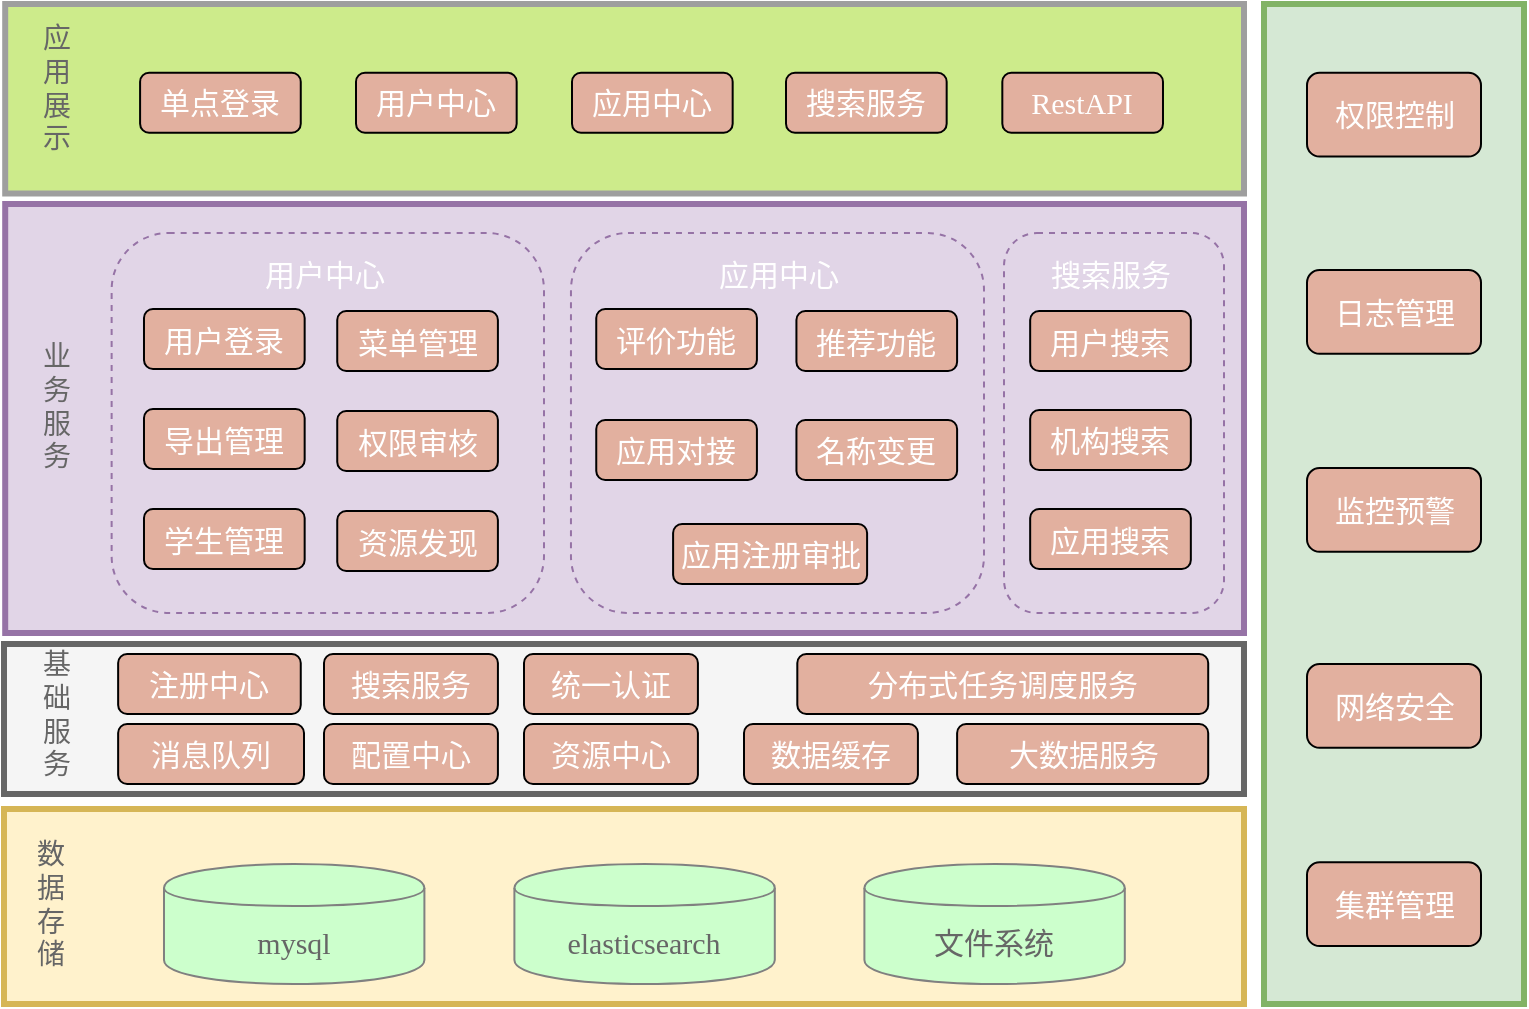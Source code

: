 <mxfile version="13.0.3" type="device" pages="3"><diagram id="HkywmZLGfqqOq9KD-89G" name="应用架构"><mxGraphModel dx="2049" dy="900" grid="1" gridSize="10" guides="1" tooltips="1" connect="1" arrows="1" fold="1" page="1" pageScale="1" pageWidth="827" pageHeight="1169" math="0" shadow="0"><root><mxCell id="162ugsU-ku15kPZmPEzu-0"/><mxCell id="162ugsU-ku15kPZmPEzu-1" parent="162ugsU-ku15kPZmPEzu-0"/><mxCell id="r5x69JBBkrh_pDOmjFTT-17" value="" style="rounded=0;whiteSpace=wrap;html=1;comic=0;fillColor=#cdeb8b;fontSize=15;strokeColor=#9E9E9E;strokeWidth=3;" parent="162ugsU-ku15kPZmPEzu-1" vertex="1"><mxGeometry x="-199.4" y="300" width="619.4" height="94.75" as="geometry"/></mxCell><mxCell id="M-oLrI1YumELV1fucrl4-27" value="" style="rounded=0;whiteSpace=wrap;html=1;comic=0;fillColor=#e1d5e7;fontSize=15;strokeWidth=3;strokeColor=#9673a6;" parent="162ugsU-ku15kPZmPEzu-1" vertex="1"><mxGeometry x="-199.4" y="400" width="619.4" height="214.5" as="geometry"/></mxCell><mxCell id="hWhaSAffMvwHb5TZsDiW-0" value="" style="rounded=1;whiteSpace=wrap;html=1;comic=0;fillColor=#e1d5e7;fontSize=15;dashed=1;strokeColor=#9673a6;" parent="162ugsU-ku15kPZmPEzu-1" vertex="1"><mxGeometry x="-146.18" y="414.5" width="216.18" height="190" as="geometry"/></mxCell><mxCell id="r5x69JBBkrh_pDOmjFTT-1" value="" style="rounded=0;whiteSpace=wrap;html=1;comic=0;fillColor=#d5e8d4;fontSize=15;strokeColor=#82b366;strokeWidth=3;" parent="162ugsU-ku15kPZmPEzu-1" vertex="1"><mxGeometry x="430" y="300" width="130" height="500" as="geometry"/></mxCell><mxCell id="hWhaSAffMvwHb5TZsDiW-6" value="用户中心" style="text;html=1;align=center;verticalAlign=middle;resizable=0;points=[];autosize=1;fontSize=15;fontColor=#FFFFFF;rounded=1;" parent="162ugsU-ku15kPZmPEzu-1" vertex="1"><mxGeometry x="-80.0" y="424.5" width="80" height="20" as="geometry"/></mxCell><mxCell id="M-oLrI1YumELV1fucrl4-28" value="业&lt;br&gt;务&lt;br&gt;服&lt;br&gt;务" style="text;html=1;align=center;verticalAlign=middle;resizable=0;points=[];autosize=1;fontSize=14;fontColor=#666666;" parent="162ugsU-ku15kPZmPEzu-1" vertex="1"><mxGeometry x="-189.356" y="465.747" width="30" height="70" as="geometry"/></mxCell><mxCell id="M-oLrI1YumELV1fucrl4-0" value="用户登录" style="rounded=1;whiteSpace=wrap;html=1;comic=0;fillColor=#e2b09f;fontFamily=Comic Sans MS;fontSize=15;fontColor=#FFFFFF;" parent="162ugsU-ku15kPZmPEzu-1" vertex="1"><mxGeometry x="-130.003" y="452.5" width="80.337" height="30" as="geometry"/></mxCell><mxCell id="M-oLrI1YumELV1fucrl4-5" value="导出管理" style="rounded=1;whiteSpace=wrap;html=1;comic=0;fillColor=#e2b09f;fontFamily=Comic Sans MS;fontSize=15;fontColor=#FFFFFF;" parent="162ugsU-ku15kPZmPEzu-1" vertex="1"><mxGeometry x="-130.003" y="502.5" width="80.337" height="30" as="geometry"/></mxCell><mxCell id="M-oLrI1YumELV1fucrl4-2" value="学生管理" style="rounded=1;whiteSpace=wrap;html=1;comic=0;fillColor=#e2b09f;fontFamily=Comic Sans MS;fontSize=15;fontColor=#FFFFFF;" parent="162ugsU-ku15kPZmPEzu-1" vertex="1"><mxGeometry x="-130.003" y="552.5" width="80.337" height="30" as="geometry"/></mxCell><mxCell id="M-oLrI1YumELV1fucrl4-4" value="资源发现" style="rounded=1;whiteSpace=wrap;html=1;comic=0;fillColor=#e2b09f;fontFamily=Comic Sans MS;fontSize=15;fontColor=#FFFFFF;" parent="162ugsU-ku15kPZmPEzu-1" vertex="1"><mxGeometry x="-33.378" y="553.5" width="80.337" height="30" as="geometry"/></mxCell><mxCell id="M-oLrI1YumELV1fucrl4-3" value="权限审核" style="rounded=1;whiteSpace=wrap;html=1;comic=0;fillColor=#e2b09f;fontFamily=Comic Sans MS;fontSize=15;fontColor=#FFFFFF;" parent="162ugsU-ku15kPZmPEzu-1" vertex="1"><mxGeometry x="-33.378" y="503.5" width="80.337" height="30" as="geometry"/></mxCell><mxCell id="M-oLrI1YumELV1fucrl4-1" value="菜单管理" style="rounded=1;whiteSpace=wrap;html=1;comic=0;fillColor=#e2b09f;fontFamily=Comic Sans MS;fontSize=15;fontColor=#FFFFFF;" parent="162ugsU-ku15kPZmPEzu-1" vertex="1"><mxGeometry x="-33.378" y="453.5" width="80.337" height="30" as="geometry"/></mxCell><mxCell id="r5x69JBBkrh_pDOmjFTT-18" value="应&lt;br style=&quot;font-size: 14px;&quot;&gt;用&lt;br style=&quot;font-size: 14px;&quot;&gt;展&lt;br style=&quot;font-size: 14px;&quot;&gt;示" style="text;html=1;align=center;verticalAlign=middle;resizable=0;points=[];autosize=1;fontSize=14;fontColor=#666666;" parent="162ugsU-ku15kPZmPEzu-1" vertex="1"><mxGeometry x="-189.356" y="307.377" width="30" height="70" as="geometry"/></mxCell><mxCell id="M-oLrI1YumELV1fucrl4-10" value="" style="rounded=0;whiteSpace=wrap;html=1;comic=0;fillColor=#f5f5f5;fontSize=15;fontColor=#333333;strokeWidth=3;strokeColor=#666666;" parent="162ugsU-ku15kPZmPEzu-1" vertex="1"><mxGeometry x="-200" y="620" width="620" height="75" as="geometry"/></mxCell><mxCell id="M-oLrI1YumELV1fucrl4-11" value="基&lt;br style=&quot;font-size: 14px;&quot;&gt;础&lt;br style=&quot;font-size: 14px;&quot;&gt;服&lt;br style=&quot;font-size: 14px;&quot;&gt;务" style="text;html=1;align=center;verticalAlign=middle;resizable=0;points=[];autosize=1;fontSize=14;fontColor=#666666;" parent="162ugsU-ku15kPZmPEzu-1" vertex="1"><mxGeometry x="-189.359" y="620" width="30" height="70" as="geometry"/></mxCell><mxCell id="M-oLrI1YumELV1fucrl4-12" value="大数据服务" style="rounded=1;whiteSpace=wrap;html=1;comic=0;fillColor=#e2b09f;fontFamily=Comic Sans MS;fontSize=15;fontColor=#FFFFFF;" parent="162ugsU-ku15kPZmPEzu-1" vertex="1"><mxGeometry x="276.554" y="660" width="125.552" height="30" as="geometry"/></mxCell><mxCell id="Nfj8gfiXcTQxsAUWamAC-11" value="注册中心" style="rounded=1;whiteSpace=wrap;html=1;comic=0;fillColor=#e2b09f;fontFamily=Comic Sans MS;fontSize=15;fontColor=#FFFFFF;" parent="162ugsU-ku15kPZmPEzu-1" vertex="1"><mxGeometry x="-142.931" y="625" width="91.311" height="30" as="geometry"/></mxCell><mxCell id="b44Dlf9gWbms1QauUSn1-0" value="搜索服务" style="rounded=1;whiteSpace=wrap;html=1;comic=0;fillColor=#e2b09f;fontFamily=Comic Sans MS;fontSize=15;fontColor=#FFFFFF;" parent="162ugsU-ku15kPZmPEzu-1" vertex="1"><mxGeometry x="-40.0" y="625" width="86.96" height="30" as="geometry"/></mxCell><mxCell id="l3H0fC9tZVU31dWPm9JQ-0" value="分布式任务调度服务" style="rounded=1;whiteSpace=wrap;html=1;comic=0;fillColor=#e2b09f;fontFamily=Comic Sans MS;fontSize=15;fontColor=#FFFFFF;" parent="162ugsU-ku15kPZmPEzu-1" vertex="1"><mxGeometry x="196.657" y="625" width="205.449" height="30" as="geometry"/></mxCell><mxCell id="wDuuFFmvDO1jltO_5-o7-13" value="消息队列" style="rounded=1;whiteSpace=wrap;html=1;comic=0;fillColor=#e2b09f;fontFamily=Comic Sans MS;fontSize=15;fontColor=#FFFFFF;" parent="162ugsU-ku15kPZmPEzu-1" vertex="1"><mxGeometry x="-142.93" y="660" width="92.93" height="30" as="geometry"/></mxCell><mxCell id="AmK3T_U0smBWXx9lOAut-0" value="配置中心" style="rounded=1;whiteSpace=wrap;html=1;comic=0;fillColor=#e2b09f;fontFamily=Comic Sans MS;fontSize=15;fontColor=#FFFFFF;" parent="162ugsU-ku15kPZmPEzu-1" vertex="1"><mxGeometry x="-40.0" y="660" width="86.96" height="30" as="geometry"/></mxCell><mxCell id="wDuuFFmvDO1jltO_5-o7-10" value="" style="rounded=0;whiteSpace=wrap;html=1;comic=0;fillColor=#fff2cc;fontSize=15;strokeColor=#d6b656;strokeWidth=3;" parent="162ugsU-ku15kPZmPEzu-1" vertex="1"><mxGeometry x="-200" y="702.5" width="620" height="97.5" as="geometry"/></mxCell><mxCell id="M-oLrI1YumELV1fucrl4-6" value="数&lt;br style=&quot;font-size: 14px;&quot;&gt;据&lt;br style=&quot;font-size: 14px;&quot;&gt;存&lt;br style=&quot;font-size: 14px;&quot;&gt;储" style="text;html=1;align=center;verticalAlign=middle;resizable=0;points=[];autosize=1;fontSize=14;fontColor=#666666;" parent="162ugsU-ku15kPZmPEzu-1" vertex="1"><mxGeometry x="-192.239" y="715.066" width="30" height="70" as="geometry"/></mxCell><mxCell id="r5x69JBBkrh_pDOmjFTT-19" value="&lt;span style=&quot;font-family: &amp;#34;comic sans ms&amp;#34; ; font-size: 15px&quot;&gt;mysql&lt;/span&gt;" style="shape=cylinder;whiteSpace=wrap;html=1;boundedLbl=1;backgroundOutline=1;rounded=1;strokeColor=#808080;strokeWidth=1;fillColor=#CCFFCC;fontSize=18;fontColor=#666666;align=center;" parent="162ugsU-ku15kPZmPEzu-1" vertex="1"><mxGeometry x="-120" y="730" width="130.2" height="60" as="geometry"/></mxCell><mxCell id="r5x69JBBkrh_pDOmjFTT-20" value="&lt;span style=&quot;font-family: &amp;#34;comic sans ms&amp;#34; ; font-size: 15px&quot;&gt;elasticsearch&lt;/span&gt;" style="shape=cylinder;whiteSpace=wrap;html=1;boundedLbl=1;backgroundOutline=1;rounded=1;strokeColor=#808080;strokeWidth=1;fillColor=#CCFFCC;fontSize=18;fontColor=#666666;align=center;" parent="162ugsU-ku15kPZmPEzu-1" vertex="1"><mxGeometry x="55.2" y="730" width="130.2" height="60" as="geometry"/></mxCell><mxCell id="r5x69JBBkrh_pDOmjFTT-21" value="&lt;span style=&quot;font-family: &amp;#34;comic sans ms&amp;#34; ; font-size: 15px&quot;&gt;文件系统&lt;/span&gt;" style="shape=cylinder;whiteSpace=wrap;html=1;boundedLbl=1;backgroundOutline=1;rounded=1;strokeColor=#808080;strokeWidth=1;fillColor=#CCFFCC;fontSize=18;fontColor=#666666;align=center;" parent="162ugsU-ku15kPZmPEzu-1" vertex="1"><mxGeometry x="230.2" y="730" width="130.2" height="60" as="geometry"/></mxCell><mxCell id="r5x69JBBkrh_pDOmjFTT-23" value="单点登录" style="rounded=1;whiteSpace=wrap;html=1;comic=0;fillColor=#e2b09f;fontFamily=Comic Sans MS;fontSize=15;fontColor=#FFFFFF;" parent="162ugsU-ku15kPZmPEzu-1" vertex="1"><mxGeometry x="-131.953" y="334.38" width="80.337" height="30" as="geometry"/></mxCell><mxCell id="r5x69JBBkrh_pDOmjFTT-24" value="用户中心" style="rounded=1;whiteSpace=wrap;html=1;comic=0;fillColor=#e2b09f;fontFamily=Comic Sans MS;fontSize=15;fontColor=#FFFFFF;" parent="162ugsU-ku15kPZmPEzu-1" vertex="1"><mxGeometry x="-24" y="334.38" width="80.337" height="30" as="geometry"/></mxCell><mxCell id="r5x69JBBkrh_pDOmjFTT-25" value="应用中心" style="rounded=1;whiteSpace=wrap;html=1;comic=0;fillColor=#e2b09f;fontFamily=Comic Sans MS;fontSize=15;fontColor=#FFFFFF;" parent="162ugsU-ku15kPZmPEzu-1" vertex="1"><mxGeometry x="84" y="334.38" width="80.337" height="30" as="geometry"/></mxCell><mxCell id="Nfj8gfiXcTQxsAUWamAC-3" value="网络安全" style="rounded=1;whiteSpace=wrap;html=1;comic=0;fillColor=#E2B09F;fontSize=15;fontColor=#FFFFFF;direction=south;" parent="162ugsU-ku15kPZmPEzu-1" vertex="1"><mxGeometry x="451.5" y="630" width="87" height="41.893" as="geometry"/></mxCell><mxCell id="r5x69JBBkrh_pDOmjFTT-11" value="集群管理" style="rounded=1;whiteSpace=wrap;html=1;comic=0;fillColor=#E2B09F;fontSize=15;fontColor=#FFFFFF;direction=south;" parent="162ugsU-ku15kPZmPEzu-1" vertex="1"><mxGeometry x="451.5" y="729.117" width="87" height="41.893" as="geometry"/></mxCell><mxCell id="r5x69JBBkrh_pDOmjFTT-12" value="监控预警" style="rounded=1;whiteSpace=wrap;html=1;comic=0;fillColor=#E2B09F;fontSize=15;fontColor=#FFFFFF;direction=south;" parent="162ugsU-ku15kPZmPEzu-1" vertex="1"><mxGeometry x="451.5" y="532" width="87" height="41.893" as="geometry"/></mxCell><mxCell id="r5x69JBBkrh_pDOmjFTT-14" value="日志管理" style="rounded=1;whiteSpace=wrap;html=1;comic=0;fillColor=#E2B09F;fontSize=15;fontColor=#FFFFFF;direction=south;" parent="162ugsU-ku15kPZmPEzu-1" vertex="1"><mxGeometry x="451.5" y="433" width="87" height="41.893" as="geometry"/></mxCell><mxCell id="r5x69JBBkrh_pDOmjFTT-15" value="权限控制" style="rounded=1;whiteSpace=wrap;html=1;comic=0;fillColor=#E2B09F;fontSize=15;fontColor=#FFFFFF;direction=south;" parent="162ugsU-ku15kPZmPEzu-1" vertex="1"><mxGeometry x="451.5" y="334.38" width="87" height="41.893" as="geometry"/></mxCell><mxCell id="M-oLrI1YumELV1fucrl4-16" value="" style="rounded=1;whiteSpace=wrap;html=1;comic=0;fillColor=#e1d5e7;fontSize=15;strokeColor=#9673a6;dashed=1;" parent="162ugsU-ku15kPZmPEzu-1" vertex="1"><mxGeometry x="83.48" y="414.5" width="206.52" height="190" as="geometry"/></mxCell><mxCell id="M-oLrI1YumELV1fucrl4-17" value="应用中心" style="text;html=1;align=center;verticalAlign=middle;resizable=0;points=[];autosize=1;fontSize=15;fontColor=#FFFFFF;rounded=1;" parent="162ugsU-ku15kPZmPEzu-1" vertex="1"><mxGeometry x="146.738" y="424.5" width="80" height="20" as="geometry"/></mxCell><mxCell id="M-oLrI1YumELV1fucrl4-18" value="评价功能" style="rounded=1;whiteSpace=wrap;html=1;comic=0;fillColor=#e2b09f;fontFamily=Comic Sans MS;fontSize=15;fontColor=#FFFFFF;" parent="162ugsU-ku15kPZmPEzu-1" vertex="1"><mxGeometry x="96.125" y="452.5" width="80.337" height="30" as="geometry"/></mxCell><mxCell id="M-oLrI1YumELV1fucrl4-19" value="推荐功能" style="rounded=1;whiteSpace=wrap;html=1;comic=0;fillColor=#e2b09f;fontFamily=Comic Sans MS;fontSize=15;fontColor=#FFFFFF;" parent="162ugsU-ku15kPZmPEzu-1" vertex="1"><mxGeometry x="196.211" y="453.5" width="80.337" height="30" as="geometry"/></mxCell><mxCell id="x9cWA2ZTpSJUa0JBx0TJ-1" value="数据缓存" style="rounded=1;whiteSpace=wrap;html=1;comic=0;fillColor=#e2b09f;fontFamily=Comic Sans MS;fontSize=15;fontColor=#FFFFFF;" parent="162ugsU-ku15kPZmPEzu-1" vertex="1"><mxGeometry x="170" y="660" width="86.96" height="30" as="geometry"/></mxCell><mxCell id="U9onsfaLBS-fIe6HKgUK-0" value="应用对接" style="rounded=1;whiteSpace=wrap;html=1;comic=0;fillColor=#e2b09f;fontFamily=Comic Sans MS;fontSize=15;fontColor=#FFFFFF;" parent="162ugsU-ku15kPZmPEzu-1" vertex="1"><mxGeometry x="96.125" y="508" width="80.337" height="30" as="geometry"/></mxCell><mxCell id="U9onsfaLBS-fIe6HKgUK-1" value="应用注册审批" style="rounded=1;whiteSpace=wrap;html=1;comic=0;fillColor=#e2b09f;fontFamily=Comic Sans MS;fontSize=15;fontColor=#FFFFFF;" parent="162ugsU-ku15kPZmPEzu-1" vertex="1"><mxGeometry x="134.55" y="560" width="97" height="30" as="geometry"/></mxCell><mxCell id="U9onsfaLBS-fIe6HKgUK-7" value="统一认证" style="rounded=1;whiteSpace=wrap;html=1;comic=0;fillColor=#e2b09f;fontFamily=Comic Sans MS;fontSize=15;fontColor=#FFFFFF;" parent="162ugsU-ku15kPZmPEzu-1" vertex="1"><mxGeometry x="60" y="625" width="86.96" height="30" as="geometry"/></mxCell><mxCell id="U9onsfaLBS-fIe6HKgUK-8" value="资源中心" style="rounded=1;whiteSpace=wrap;html=1;comic=0;fillColor=#e2b09f;fontFamily=Comic Sans MS;fontSize=15;fontColor=#FFFFFF;" parent="162ugsU-ku15kPZmPEzu-1" vertex="1"><mxGeometry x="60" y="660" width="86.96" height="30" as="geometry"/></mxCell><mxCell id="0COV94_sXyDBwh3YLZkc-0" value="RestAPI" style="rounded=1;whiteSpace=wrap;html=1;comic=0;fillColor=#e2b09f;fontFamily=Comic Sans MS;fontSize=15;fontColor=#FFFFFF;" vertex="1" parent="162ugsU-ku15kPZmPEzu-1"><mxGeometry x="299.16" y="334.38" width="80.337" height="30" as="geometry"/></mxCell><mxCell id="0COV94_sXyDBwh3YLZkc-1" value="名称变更" style="rounded=1;whiteSpace=wrap;html=1;comic=0;fillColor=#e2b09f;fontFamily=Comic Sans MS;fontSize=15;fontColor=#FFFFFF;" vertex="1" parent="162ugsU-ku15kPZmPEzu-1"><mxGeometry x="196.215" y="508" width="80.337" height="30" as="geometry"/></mxCell><mxCell id="6UA1EcO3x_UI9a9I_UiQ-0" value="" style="rounded=1;whiteSpace=wrap;html=1;comic=0;fillColor=#e1d5e7;fontSize=15;strokeColor=#9673a6;dashed=1;" vertex="1" parent="162ugsU-ku15kPZmPEzu-1"><mxGeometry x="300" y="414.5" width="110" height="190" as="geometry"/></mxCell><mxCell id="6UA1EcO3x_UI9a9I_UiQ-1" value="搜索服务" style="text;html=1;align=center;verticalAlign=middle;resizable=0;points=[];autosize=1;fontSize=15;fontColor=#FFFFFF;rounded=1;" vertex="1" parent="162ugsU-ku15kPZmPEzu-1"><mxGeometry x="313.258" y="424.5" width="80" height="20" as="geometry"/></mxCell><mxCell id="6UA1EcO3x_UI9a9I_UiQ-2" value="搜索服务" style="rounded=1;whiteSpace=wrap;html=1;comic=0;fillColor=#e2b09f;fontFamily=Comic Sans MS;fontSize=15;fontColor=#FFFFFF;" vertex="1" parent="162ugsU-ku15kPZmPEzu-1"><mxGeometry x="191" y="334.38" width="80.337" height="30" as="geometry"/></mxCell><mxCell id="6UA1EcO3x_UI9a9I_UiQ-3" value="用户搜索" style="rounded=1;whiteSpace=wrap;html=1;comic=0;fillColor=#e2b09f;fontFamily=Comic Sans MS;fontSize=15;fontColor=#FFFFFF;" vertex="1" parent="162ugsU-ku15kPZmPEzu-1"><mxGeometry x="313.085" y="453.5" width="80.337" height="30" as="geometry"/></mxCell><mxCell id="6UA1EcO3x_UI9a9I_UiQ-4" value="应用搜索" style="rounded=1;whiteSpace=wrap;html=1;comic=0;fillColor=#e2b09f;fontFamily=Comic Sans MS;fontSize=15;fontColor=#FFFFFF;" vertex="1" parent="162ugsU-ku15kPZmPEzu-1"><mxGeometry x="313.085" y="552.5" width="80.337" height="30" as="geometry"/></mxCell><mxCell id="6UA1EcO3x_UI9a9I_UiQ-5" value="机构搜索" style="rounded=1;whiteSpace=wrap;html=1;comic=0;fillColor=#e2b09f;fontFamily=Comic Sans MS;fontSize=15;fontColor=#FFFFFF;" vertex="1" parent="162ugsU-ku15kPZmPEzu-1"><mxGeometry x="313.085" y="503" width="80.337" height="30" as="geometry"/></mxCell></root></mxGraphModel></diagram><diagram id="ullexGGr_vae0gM6khIG" name="部署架构"><mxGraphModel dx="1438" dy="1059" grid="1" gridSize="10" guides="1" tooltips="1" connect="1" arrows="1" fold="1" page="1" pageScale="1" pageWidth="827" pageHeight="1169" math="0" shadow="0"><root><mxCell id="D7oy3QePfcBKSebpfG3k-0"/><mxCell id="D7oy3QePfcBKSebpfG3k-1" parent="D7oy3QePfcBKSebpfG3k-0"/><mxCell id="d8ch1Ggs4Da0jBONi5-j-219" value="" style="rounded=0;whiteSpace=wrap;html=1;labelBackgroundColor=none;strokeColor=#d6b656;strokeWidth=3;fillColor=#fff2cc;fontSize=14;align=center;" parent="D7oy3QePfcBKSebpfG3k-1" vertex="1"><mxGeometry x="415" y="1643" width="1113" height="130" as="geometry"/></mxCell><mxCell id="d8ch1Ggs4Da0jBONi5-j-123" value="" style="rounded=0;whiteSpace=wrap;html=1;comic=0;fontSize=15;strokeWidth=3;fillColor=#d0cee2;strokeColor=#56517e;perimeterSpacing=0;" parent="D7oy3QePfcBKSebpfG3k-1" vertex="1"><mxGeometry x="414" y="810" width="1114" height="811" as="geometry"/></mxCell><mxCell id="d8ch1Ggs4Da0jBONi5-j-244" style="edgeStyle=none;rounded=0;orthogonalLoop=1;jettySize=auto;html=1;labelBackgroundColor=#ffffff;startArrow=oval;startFill=1;endArrow=classicThin;endFill=1;strokeColor=#00CC00;strokeWidth=3;fillColor=#ffffff;fontSize=20;fontColor=#666666;exitX=0.25;exitY=1;exitDx=0;exitDy=0;entryX=0.75;entryY=0;entryDx=0;entryDy=0;" parent="D7oy3QePfcBKSebpfG3k-1" source="d8ch1Ggs4Da0jBONi5-j-215" target="d8ch1Ggs4Da0jBONi5-j-219" edge="1"><mxGeometry relative="1" as="geometry"/></mxCell><mxCell id="d8ch1Ggs4Da0jBONi5-j-215" value="" style="rounded=1;whiteSpace=wrap;html=1;labelBackgroundColor=none;strokeColor=#36393d;strokeWidth=1;fillColor=#cdeb8b;fontSize=14;align=center;" parent="D7oy3QePfcBKSebpfG3k-1" vertex="1"><mxGeometry x="1258" y="1060" width="210" height="545" as="geometry"/></mxCell><mxCell id="d8ch1Ggs4Da0jBONi5-j-205" value="" style="rounded=0;whiteSpace=wrap;html=1;labelBackgroundColor=none;strokeColor=#808080;strokeWidth=3;fillColor=#CCFFCC;fontSize=14;fontColor=#666666;align=center;" parent="D7oy3QePfcBKSebpfG3k-1" vertex="1"><mxGeometry x="415" y="199" width="1113" height="120" as="geometry"/></mxCell><mxCell id="d8ch1Ggs4Da0jBONi5-j-206" value="" style="rounded=0;whiteSpace=wrap;html=1;labelBackgroundColor=none;strokeColor=#808080;strokeWidth=3;fillColor=#CCFFCC;fontSize=14;fontColor=#666666;align=center;" parent="D7oy3QePfcBKSebpfG3k-1" vertex="1"><mxGeometry x="415" y="337" width="1113" height="100" as="geometry"/></mxCell><mxCell id="d8ch1Ggs4Da0jBONi5-j-207" value="" style="rounded=0;whiteSpace=wrap;html=1;labelBackgroundColor=none;strokeColor=#808080;strokeWidth=3;fillColor=#CCFFCC;fontSize=14;fontColor=#666666;align=center;" parent="D7oy3QePfcBKSebpfG3k-1" vertex="1"><mxGeometry x="415" y="454" width="1113" height="100" as="geometry"/></mxCell><mxCell id="d8ch1Ggs4Da0jBONi5-j-208" value="" style="rounded=0;whiteSpace=wrap;html=1;labelBackgroundColor=none;strokeColor=#808080;strokeWidth=3;fillColor=#CCFFCC;fontSize=14;fontColor=#666666;align=center;" parent="D7oy3QePfcBKSebpfG3k-1" vertex="1"><mxGeometry x="415" y="571" width="1113" height="100" as="geometry"/></mxCell><mxCell id="d8ch1Ggs4Da0jBONi5-j-209" value="" style="rounded=0;whiteSpace=wrap;html=1;labelBackgroundColor=none;strokeColor=#808080;strokeWidth=3;fillColor=#CCFFCC;fontSize=14;fontColor=#666666;align=center;" parent="D7oy3QePfcBKSebpfG3k-1" vertex="1"><mxGeometry x="415" y="689" width="1113" height="100" as="geometry"/></mxCell><mxCell id="d8ch1Ggs4Da0jBONi5-j-203" value="" style="rounded=1;whiteSpace=wrap;html=1;labelBackgroundColor=none;strokeColor=#36393d;strokeWidth=1;fillColor=#ffff88;fontSize=14;align=center;" parent="D7oy3QePfcBKSebpfG3k-1" vertex="1"><mxGeometry x="478" y="900" width="990" height="120" as="geometry"/></mxCell><mxCell id="d8ch1Ggs4Da0jBONi5-j-230" style="edgeStyle=none;rounded=0;orthogonalLoop=1;jettySize=auto;html=1;entryX=0.25;entryY=0.33;entryDx=0;entryDy=0;entryPerimeter=0;labelBackgroundColor=#ffffff;startArrow=none;startFill=0;endArrow=classicThin;endFill=1;strokeColor=#CC6600;strokeWidth=3;fillColor=#ffffff;fontSize=20;fontColor=#666666;" parent="D7oy3QePfcBKSebpfG3k-1" source="d8ch1Ggs4Da0jBONi5-j-7" target="d8ch1Ggs4Da0jBONi5-j-63" edge="1"><mxGeometry relative="1" as="geometry"/></mxCell><mxCell id="d8ch1Ggs4Da0jBONi5-j-7" value="" style="fontColor=#0066CC;verticalAlign=top;verticalLabelPosition=bottom;labelPosition=center;align=center;html=1;outlineConnect=0;fillColor=#CCCCCC;strokeColor=#6881B3;gradientColor=none;gradientDirection=north;strokeWidth=2;shape=mxgraph.networks.virtual_pc;comic=0;" parent="D7oy3QePfcBKSebpfG3k-1" vertex="1"><mxGeometry x="658" y="239.0" width="60" height="50" as="geometry"/></mxCell><mxCell id="d8ch1Ggs4Da0jBONi5-j-232" style="edgeStyle=none;rounded=0;orthogonalLoop=1;jettySize=auto;html=1;entryX=0.75;entryY=0.33;entryDx=0;entryDy=0;entryPerimeter=0;labelBackgroundColor=#ffffff;startArrow=none;startFill=0;endArrow=classicThin;endFill=1;strokeColor=#CC6600;strokeWidth=3;fillColor=#ffffff;fontSize=20;fontColor=#666666;" parent="D7oy3QePfcBKSebpfG3k-1" source="d8ch1Ggs4Da0jBONi5-j-9" target="d8ch1Ggs4Da0jBONi5-j-63" edge="1"><mxGeometry relative="1" as="geometry"/></mxCell><mxCell id="d8ch1Ggs4Da0jBONi5-j-9" value="" style="aspect=fixed;pointerEvents=1;shadow=0;dashed=0;html=1;strokeColor=none;labelPosition=center;verticalLabelPosition=bottom;verticalAlign=top;align=center;fillColor=#00188D;shape=mxgraph.azure.laptop;comic=0;fontSize=15;fontColor=none;" parent="D7oy3QePfcBKSebpfG3k-1" vertex="1"><mxGeometry x="1086.5" y="249" width="50" height="30" as="geometry"/></mxCell><mxCell id="d8ch1Ggs4Da0jBONi5-j-235" style="edgeStyle=none;rounded=0;orthogonalLoop=1;jettySize=auto;html=1;labelBackgroundColor=#ffffff;startArrow=none;startFill=0;endArrow=classicThin;endFill=1;strokeColor=#00CC00;strokeWidth=3;fillColor=#ffffff;fontSize=20;fontColor=#666666;" parent="D7oy3QePfcBKSebpfG3k-1" source="d8ch1Ggs4Da0jBONi5-j-11" target="d8ch1Ggs4Da0jBONi5-j-122" edge="1"><mxGeometry relative="1" as="geometry"/></mxCell><mxCell id="d8ch1Ggs4Da0jBONi5-j-11" value="" style="aspect=fixed;html=1;points=[];align=center;image;fontSize=12;image=img/lib/mscae/Service_Bus_Relay.svg;comic=0;fillColor=#E2B09F;" parent="D7oy3QePfcBKSebpfG3k-1" vertex="1"><mxGeometry x="864.125" y="596.5" width="49" height="49" as="geometry"/></mxCell><mxCell id="d8ch1Ggs4Da0jBONi5-j-234" style="edgeStyle=none;rounded=0;orthogonalLoop=1;jettySize=auto;html=1;labelBackgroundColor=#ffffff;startArrow=none;startFill=0;endArrow=classicThin;endFill=1;strokeColor=#CC6600;strokeWidth=3;fillColor=#ffffff;fontSize=20;fontColor=#666666;" parent="D7oy3QePfcBKSebpfG3k-1" source="d8ch1Ggs4Da0jBONi5-j-73" target="d8ch1Ggs4Da0jBONi5-j-11" edge="1"><mxGeometry relative="1" as="geometry"/></mxCell><mxCell id="d8ch1Ggs4Da0jBONi5-j-73" value="" style="outlineConnect=0;fontColor=#232F3E;gradientColor=#F54749;gradientDirection=north;fillColor=#C7131F;strokeColor=#ffffff;dashed=0;verticalLabelPosition=bottom;verticalAlign=top;align=center;html=1;fontSize=12;fontStyle=0;aspect=fixed;shape=mxgraph.aws4.resourceIcon;resIcon=mxgraph.aws4.waf;dashPattern=1 2;comic=0;" parent="D7oy3QePfcBKSebpfG3k-1" vertex="1"><mxGeometry x="867.0" y="482.375" width="43.25" height="43.25" as="geometry"/></mxCell><mxCell id="d8ch1Ggs4Da0jBONi5-j-231" style="edgeStyle=none;rounded=0;orthogonalLoop=1;jettySize=auto;html=1;entryX=0.5;entryY=0.16;entryDx=0;entryDy=0;entryPerimeter=0;labelBackgroundColor=#ffffff;startArrow=none;startFill=0;endArrow=classicThin;endFill=1;strokeColor=#CC6600;strokeWidth=3;fillColor=#ffffff;fontSize=20;fontColor=#666666;" parent="D7oy3QePfcBKSebpfG3k-1" source="d8ch1Ggs4Da0jBONi5-j-76" target="d8ch1Ggs4Da0jBONi5-j-63" edge="1"><mxGeometry relative="1" as="geometry"/></mxCell><mxCell id="d8ch1Ggs4Da0jBONi5-j-76" value="" style="pointerEvents=1;shadow=0;dashed=0;html=1;strokeColor=none;fillColor=#505050;labelPosition=center;verticalLabelPosition=bottom;verticalAlign=top;outlineConnect=0;align=center;shape=mxgraph.office.devices.cell_phone_iphone_standalone;dashPattern=1 2;comic=0;fontSize=15;fontColor=none;" parent="D7oy3QePfcBKSebpfG3k-1" vertex="1"><mxGeometry x="875.5" y="243" width="25" height="42" as="geometry"/></mxCell><mxCell id="d8ch1Ggs4Da0jBONi5-j-233" style="edgeStyle=none;rounded=0;orthogonalLoop=1;jettySize=auto;html=1;labelBackgroundColor=#ffffff;startArrow=none;startFill=0;endArrow=classicThin;endFill=1;strokeColor=#CC6600;strokeWidth=3;fillColor=#ffffff;fontSize=20;fontColor=#666666;" parent="D7oy3QePfcBKSebpfG3k-1" source="d8ch1Ggs4Da0jBONi5-j-63" target="d8ch1Ggs4Da0jBONi5-j-73" edge="1"><mxGeometry relative="1" as="geometry"/></mxCell><mxCell id="d8ch1Ggs4Da0jBONi5-j-63" value="" style="html=1;fillColor=#5184F3;strokeColor=none;verticalAlign=top;labelPosition=center;verticalLabelPosition=bottom;align=center;spacingTop=-6;fontSize=11;fontStyle=1;fontColor=#999999;shape=mxgraph.gcp2.hexIcon;prIcon=cloud_cdn;dashed=1;dashPattern=1 2;comic=0;" parent="D7oy3QePfcBKSebpfG3k-1" vertex="1"><mxGeometry x="855.625" y="357.75" width="66" height="58.5" as="geometry"/></mxCell><mxCell id="d8ch1Ggs4Da0jBONi5-j-236" style="edgeStyle=none;rounded=0;orthogonalLoop=1;jettySize=auto;html=1;entryX=0.98;entryY=0.02;entryDx=0;entryDy=0;entryPerimeter=0;labelBackgroundColor=#ffffff;startArrow=none;startFill=0;endArrow=classicThin;endFill=1;strokeColor=#00CC00;strokeWidth=3;fillColor=#ffffff;fontSize=20;fontColor=#666666;" parent="D7oy3QePfcBKSebpfG3k-1" source="d8ch1Ggs4Da0jBONi5-j-122" target="d8ch1Ggs4Da0jBONi5-j-201" edge="1"><mxGeometry relative="1" as="geometry"/></mxCell><mxCell id="d8ch1Ggs4Da0jBONi5-j-237" style="edgeStyle=none;rounded=0;orthogonalLoop=1;jettySize=auto;html=1;entryX=0.02;entryY=0.02;entryDx=0;entryDy=0;entryPerimeter=0;labelBackgroundColor=#ffffff;startArrow=none;startFill=0;endArrow=classicThin;endFill=1;strokeColor=#00CC00;strokeWidth=3;fillColor=#ffffff;fontSize=20;fontColor=#666666;" parent="D7oy3QePfcBKSebpfG3k-1" source="d8ch1Ggs4Da0jBONi5-j-122" target="d8ch1Ggs4Da0jBONi5-j-202" edge="1"><mxGeometry relative="1" as="geometry"/></mxCell><mxCell id="d8ch1Ggs4Da0jBONi5-j-122" value="" style="image;html=1;labelBackgroundColor=#ffffff;image=img/lib/clip_art/networking/Firewall_02_128x128.png;dashed=1;dashPattern=1 2;comic=0;strokeColor=#000000;strokeWidth=2;fillColor=none;fontSize=15;fontColor=none;" parent="D7oy3QePfcBKSebpfG3k-1" vertex="1"><mxGeometry x="853.625" y="704" width="70" height="70" as="geometry"/></mxCell><mxCell id="d8ch1Ggs4Da0jBONi5-j-124" value="VPC" style="text;html=1;align=center;verticalAlign=middle;resizable=0;points=[];autosize=1;fontSize=22;fontColor=#000000;" parent="D7oy3QePfcBKSebpfG3k-1" vertex="1"><mxGeometry x="428" y="835" width="60" height="30" as="geometry"/></mxCell><mxCell id="d8ch1Ggs4Da0jBONi5-j-243" style="edgeStyle=none;rounded=0;orthogonalLoop=1;jettySize=auto;html=1;entryX=0.365;entryY=0.009;entryDx=0;entryDy=0;entryPerimeter=0;labelBackgroundColor=#ffffff;startArrow=oval;startFill=1;endArrow=classicThin;endFill=1;strokeColor=#00CC00;strokeWidth=3;fillColor=#ffffff;fontSize=20;fontColor=#666666;" parent="D7oy3QePfcBKSebpfG3k-1" source="d8ch1Ggs4Da0jBONi5-j-125" target="d8ch1Ggs4Da0jBONi5-j-219" edge="1"><mxGeometry relative="1" as="geometry"/></mxCell><mxCell id="d8ch1Ggs4Da0jBONi5-j-265" style="edgeStyle=none;rounded=0;orthogonalLoop=1;jettySize=auto;html=1;entryX=0;entryY=0.5;entryDx=0;entryDy=0;labelBackgroundColor=#ffffff;startArrow=none;startFill=0;endArrow=classicThin;endFill=1;strokeColor=#00CC00;strokeWidth=3;fillColor=#ffffff;fontSize=20;fontColor=#666666;" parent="D7oy3QePfcBKSebpfG3k-1" source="d8ch1Ggs4Da0jBONi5-j-125" target="d8ch1Ggs4Da0jBONi5-j-215" edge="1"><mxGeometry relative="1" as="geometry"/></mxCell><mxCell id="d8ch1Ggs4Da0jBONi5-j-125" value="" style="rounded=0;whiteSpace=wrap;html=1;comic=0;fillColor=#E2B09F;fontSize=15;fontColor=none;" parent="D7oy3QePfcBKSebpfG3k-1" vertex="1"><mxGeometry x="474.5" y="1070" width="724" height="520" as="geometry"/></mxCell><mxCell id="d8ch1Ggs4Da0jBONi5-j-126" value="K8s集群" style="text;html=1;align=center;verticalAlign=middle;resizable=0;points=[];autosize=1;fontSize=20;fontColor=#666666;" parent="D7oy3QePfcBKSebpfG3k-1" vertex="1"><mxGeometry x="476" y="1085" width="90" height="30" as="geometry"/></mxCell><mxCell id="d8ch1Ggs4Da0jBONi5-j-252" style="edgeStyle=none;rounded=0;orthogonalLoop=1;jettySize=auto;html=1;exitX=0.442;exitY=0.999;exitDx=0;exitDy=0;entryX=0.1;entryY=0.2;entryDx=0;entryDy=0;entryPerimeter=0;labelBackgroundColor=#ffffff;startArrow=classic;startFill=1;endArrow=classicThin;endFill=1;strokeColor=#00CC00;strokeWidth=3;fillColor=#ffffff;fontSize=20;fontColor=#666666;exitPerimeter=0;" parent="D7oy3QePfcBKSebpfG3k-1" source="d8ch1Ggs4Da0jBONi5-j-127" target="d8ch1Ggs4Da0jBONi5-j-250" edge="1"><mxGeometry relative="1" as="geometry"/></mxCell><mxCell id="d8ch1Ggs4Da0jBONi5-j-127" value="" style="rounded=1;whiteSpace=wrap;html=1;comic=0;fillColor=#E2B09F;fontSize=15;fontColor=none;dashed=1;strokeColor=#004C99;strokeWidth=2;" parent="D7oy3QePfcBKSebpfG3k-1" vertex="1"><mxGeometry x="524" y="1130.25" width="625" height="169.75" as="geometry"/></mxCell><mxCell id="d8ch1Ggs4Da0jBONi5-j-129" value="大数据集群" style="aspect=fixed;pointerEvents=1;shadow=0;dashed=0;html=1;strokeColor=none;labelPosition=center;verticalLabelPosition=bottom;verticalAlign=top;align=center;fillColor=#00188D;shape=mxgraph.mscae.enterprise.cluster_server;rounded=1;labelBackgroundColor=none;fontSize=14;fontColor=#666666;flipH=0;" parent="D7oy3QePfcBKSebpfG3k-1" vertex="1"><mxGeometry x="1343" y="1393" width="40" height="50" as="geometry"/></mxCell><mxCell id="d8ch1Ggs4Da0jBONi5-j-131" value="elasticsearch" style="aspect=fixed;pointerEvents=1;shadow=0;dashed=0;html=1;strokeColor=none;labelPosition=center;verticalLabelPosition=bottom;verticalAlign=top;align=center;fillColor=#00188D;shape=mxgraph.mscae.enterprise.cluster_server;rounded=1;labelBackgroundColor=none;fontSize=14;fontColor=#666666;flipH=0;" parent="D7oy3QePfcBKSebpfG3k-1" vertex="1"><mxGeometry x="1343" y="1159" width="40" height="50" as="geometry"/></mxCell><mxCell id="d8ch1Ggs4Da0jBONi5-j-132" value="pinpoint" style="aspect=fixed;pointerEvents=1;shadow=0;dashed=0;html=1;strokeColor=none;labelPosition=center;verticalLabelPosition=bottom;verticalAlign=top;align=center;fillColor=#00188D;shape=mxgraph.mscae.enterprise.cluster_server;rounded=1;labelBackgroundColor=none;fontSize=14;fontColor=#666666;flipH=0;" parent="D7oy3QePfcBKSebpfG3k-1" vertex="1"><mxGeometry x="1343" y="1276" width="40" height="50" as="geometry"/></mxCell><mxCell id="d8ch1Ggs4Da0jBONi5-j-133" value="消息队列" style="aspect=fixed;pointerEvents=1;shadow=0;dashed=0;html=1;strokeColor=none;labelPosition=center;verticalLabelPosition=bottom;verticalAlign=top;align=center;fillColor=#00188D;shape=mxgraph.mscae.enterprise.cluster_server;rounded=1;labelBackgroundColor=none;fontSize=14;fontColor=#666666;flipH=0;" parent="D7oy3QePfcBKSebpfG3k-1" vertex="1"><mxGeometry x="1343" y="1510" width="40" height="50" as="geometry"/></mxCell><mxCell id="d8ch1Ggs4Da0jBONi5-j-134" value="mysql集群" style="aspect=fixed;pointerEvents=1;shadow=0;dashed=0;html=1;strokeColor=none;labelPosition=center;verticalLabelPosition=bottom;verticalAlign=top;align=center;fillColor=#00188D;shape=mxgraph.mscae.enterprise.cluster_server;rounded=1;labelBackgroundColor=none;fontSize=14;fontColor=#666666;flipH=0;" parent="D7oy3QePfcBKSebpfG3k-1" vertex="1"><mxGeometry x="603.5" y="1677" width="40" height="50" as="geometry"/></mxCell><mxCell id="d8ch1Ggs4Da0jBONi5-j-135" value="redis集群" style="aspect=fixed;pointerEvents=1;shadow=0;dashed=0;html=1;strokeColor=none;labelPosition=center;verticalLabelPosition=bottom;verticalAlign=top;align=center;fillColor=#00188D;shape=mxgraph.mscae.enterprise.cluster_server;rounded=1;labelBackgroundColor=none;fontSize=14;fontColor=#666666;flipH=0;" parent="D7oy3QePfcBKSebpfG3k-1" vertex="1"><mxGeometry x="956" y="1677" width="40" height="50" as="geometry"/></mxCell><mxCell id="d8ch1Ggs4Da0jBONi5-j-136" value="阿里OSS" style="aspect=fixed;pointerEvents=1;shadow=0;dashed=0;html=1;strokeColor=none;labelPosition=center;verticalLabelPosition=bottom;verticalAlign=top;align=center;fillColor=#00188D;shape=mxgraph.mscae.enterprise.cluster_server;rounded=1;labelBackgroundColor=none;fontSize=14;fontColor=#666666;flipH=0;" parent="D7oy3QePfcBKSebpfG3k-1" vertex="1"><mxGeometry x="1308" y="1677.0" width="40" height="50" as="geometry"/></mxCell><mxCell id="d8ch1Ggs4Da0jBONi5-j-140" value="" style="group" parent="D7oy3QePfcBKSebpfG3k-1" vertex="1" connectable="0"><mxGeometry x="570" y="1179.5" width="71" height="80" as="geometry"/></mxCell><mxCell id="d8ch1Ggs4Da0jBONi5-j-141" value="" style="group" parent="d8ch1Ggs4Da0jBONi5-j-140" vertex="1" connectable="0"><mxGeometry width="60" height="58" as="geometry"/></mxCell><mxCell id="d8ch1Ggs4Da0jBONi5-j-142" value="" style="html=1;dashed=0;whitespace=wrap;fillColor=#2875E2;strokeColor=#ffffff;points=[[0.005,0.63,0],[0.1,0.2,0],[0.9,0.2,0],[0.5,0,0],[0.995,0.63,0],[0.72,0.99,0],[0.5,1,0],[0.28,0.99,0]];shape=mxgraph.kubernetes.icon;prIcon=pod;comic=0;fontSize=15;fontColor=none;" parent="d8ch1Ggs4Da0jBONi5-j-141" vertex="1"><mxGeometry width="50" height="48" as="geometry"/></mxCell><mxCell id="d8ch1Ggs4Da0jBONi5-j-143" value="" style="html=1;dashed=0;whitespace=wrap;fillColor=#2875E2;strokeColor=#ffffff;points=[[0.005,0.63,0],[0.1,0.2,0],[0.9,0.2,0],[0.5,0,0],[0.995,0.63,0],[0.72,0.99,0],[0.5,1,0],[0.28,0.99,0]];shape=mxgraph.kubernetes.icon;prIcon=pod;comic=0;fontSize=15;fontColor=none;" parent="d8ch1Ggs4Da0jBONi5-j-141" vertex="1"><mxGeometry x="10" y="10" width="50" height="48" as="geometry"/></mxCell><mxCell id="d8ch1Ggs4Da0jBONi5-j-144" value="用户中心" style="text;html=1;align=center;verticalAlign=middle;resizable=0;points=[];autosize=1;fontSize=15;fontColor=none;" parent="d8ch1Ggs4Da0jBONi5-j-140" vertex="1"><mxGeometry x="-9" y="60" width="80" height="20" as="geometry"/></mxCell><mxCell id="d8ch1Ggs4Da0jBONi5-j-145" value="" style="group" parent="D7oy3QePfcBKSebpfG3k-1" vertex="1" connectable="0"><mxGeometry x="711.5" y="1179.5" width="71" height="80" as="geometry"/></mxCell><mxCell id="d8ch1Ggs4Da0jBONi5-j-146" value="" style="group" parent="d8ch1Ggs4Da0jBONi5-j-145" vertex="1" connectable="0"><mxGeometry width="60" height="58" as="geometry"/></mxCell><mxCell id="d8ch1Ggs4Da0jBONi5-j-147" value="" style="html=1;dashed=0;whitespace=wrap;fillColor=#2875E2;strokeColor=#ffffff;points=[[0.005,0.63,0],[0.1,0.2,0],[0.9,0.2,0],[0.5,0,0],[0.995,0.63,0],[0.72,0.99,0],[0.5,1,0],[0.28,0.99,0]];shape=mxgraph.kubernetes.icon;prIcon=pod;comic=0;fontSize=15;fontColor=none;" parent="d8ch1Ggs4Da0jBONi5-j-146" vertex="1"><mxGeometry width="50" height="48" as="geometry"/></mxCell><mxCell id="d8ch1Ggs4Da0jBONi5-j-148" value="" style="html=1;dashed=0;whitespace=wrap;fillColor=#2875E2;strokeColor=#ffffff;points=[[0.005,0.63,0],[0.1,0.2,0],[0.9,0.2,0],[0.5,0,0],[0.995,0.63,0],[0.72,0.99,0],[0.5,1,0],[0.28,0.99,0]];shape=mxgraph.kubernetes.icon;prIcon=pod;comic=0;fontSize=15;fontColor=none;" parent="d8ch1Ggs4Da0jBONi5-j-146" vertex="1"><mxGeometry x="10" y="10" width="50" height="48" as="geometry"/></mxCell><mxCell id="d8ch1Ggs4Da0jBONi5-j-149" value="应用中心" style="text;html=1;align=center;verticalAlign=middle;resizable=0;points=[];autosize=1;fontSize=15;fontColor=none;" parent="d8ch1Ggs4Da0jBONi5-j-145" vertex="1"><mxGeometry x="-9" y="60" width="80" height="20" as="geometry"/></mxCell><mxCell id="d8ch1Ggs4Da0jBONi5-j-162" value="基础支持平台" style="text;html=1;align=center;verticalAlign=middle;resizable=0;points=[];autosize=1;fontSize=18;fontColor=#666666;" parent="D7oy3QePfcBKSebpfG3k-1" vertex="1"><mxGeometry x="538.5" y="1139" width="120" height="30" as="geometry"/></mxCell><mxCell id="d8ch1Ggs4Da0jBONi5-j-164" value="" style="rounded=1;whiteSpace=wrap;html=1;comic=0;fillColor=#E2B09F;fontSize=15;fontColor=none;dashed=1;" parent="D7oy3QePfcBKSebpfG3k-1" vertex="1"><mxGeometry x="914" y="1400" width="264" height="179.5" as="geometry"/></mxCell><mxCell id="d8ch1Ggs4Da0jBONi5-j-165" value="" style="group" parent="D7oy3QePfcBKSebpfG3k-1" vertex="1" connectable="0"><mxGeometry x="948" y="1490" width="71" height="80" as="geometry"/></mxCell><mxCell id="d8ch1Ggs4Da0jBONi5-j-166" value="" style="group" parent="d8ch1Ggs4Da0jBONi5-j-165" vertex="1" connectable="0"><mxGeometry width="60" height="58" as="geometry"/></mxCell><mxCell id="d8ch1Ggs4Da0jBONi5-j-167" value="" style="html=1;dashed=0;whitespace=wrap;fillColor=#2875E2;strokeColor=#ffffff;points=[[0.005,0.63,0],[0.1,0.2,0],[0.9,0.2,0],[0.5,0,0],[0.995,0.63,0],[0.72,0.99,0],[0.5,1,0],[0.28,0.99,0]];shape=mxgraph.kubernetes.icon;prIcon=pod;comic=0;fontSize=15;fontColor=none;" parent="d8ch1Ggs4Da0jBONi5-j-166" vertex="1"><mxGeometry width="50" height="48" as="geometry"/></mxCell><mxCell id="d8ch1Ggs4Da0jBONi5-j-168" value="" style="html=1;dashed=0;whitespace=wrap;fillColor=#2875E2;strokeColor=#ffffff;points=[[0.005,0.63,0],[0.1,0.2,0],[0.9,0.2,0],[0.5,0,0],[0.995,0.63,0],[0.72,0.99,0],[0.5,1,0],[0.28,0.99,0]];shape=mxgraph.kubernetes.icon;prIcon=pod;comic=0;fontSize=15;fontColor=none;" parent="d8ch1Ggs4Da0jBONi5-j-166" vertex="1"><mxGeometry x="10" y="10" width="50" height="48" as="geometry"/></mxCell><mxCell id="d8ch1Ggs4Da0jBONi5-j-169" value="办公oa" style="text;html=1;align=center;verticalAlign=middle;resizable=0;points=[];autosize=1;fontSize=15;fontColor=none;" parent="d8ch1Ggs4Da0jBONi5-j-165" vertex="1"><mxGeometry x="1" y="60" width="60" height="20" as="geometry"/></mxCell><mxCell id="d8ch1Ggs4Da0jBONi5-j-170" value="" style="group" parent="D7oy3QePfcBKSebpfG3k-1" vertex="1" connectable="0"><mxGeometry x="1042" y="1407" width="71" height="80" as="geometry"/></mxCell><mxCell id="d8ch1Ggs4Da0jBONi5-j-171" value="" style="group" parent="d8ch1Ggs4Da0jBONi5-j-170" vertex="1" connectable="0"><mxGeometry width="60" height="58" as="geometry"/></mxCell><mxCell id="d8ch1Ggs4Da0jBONi5-j-172" value="" style="html=1;dashed=0;whitespace=wrap;fillColor=#2875E2;strokeColor=#ffffff;points=[[0.005,0.63,0],[0.1,0.2,0],[0.9,0.2,0],[0.5,0,0],[0.995,0.63,0],[0.72,0.99,0],[0.5,1,0],[0.28,0.99,0]];shape=mxgraph.kubernetes.icon;prIcon=pod;comic=0;fontSize=15;fontColor=none;" parent="d8ch1Ggs4Da0jBONi5-j-171" vertex="1"><mxGeometry width="50" height="48" as="geometry"/></mxCell><mxCell id="d8ch1Ggs4Da0jBONi5-j-173" value="" style="html=1;dashed=0;whitespace=wrap;fillColor=#2875E2;strokeColor=#ffffff;points=[[0.005,0.63,0],[0.1,0.2,0],[0.9,0.2,0],[0.5,0,0],[0.995,0.63,0],[0.72,0.99,0],[0.5,1,0],[0.28,0.99,0]];shape=mxgraph.kubernetes.icon;prIcon=pod;comic=0;fontSize=15;fontColor=none;" parent="d8ch1Ggs4Da0jBONi5-j-171" vertex="1"><mxGeometry x="10" y="10" width="50" height="48" as="geometry"/></mxCell><mxCell id="d8ch1Ggs4Da0jBONi5-j-174" value="心里测评" style="text;html=1;align=center;verticalAlign=middle;resizable=0;points=[];autosize=1;fontSize=15;fontColor=none;" parent="d8ch1Ggs4Da0jBONi5-j-170" vertex="1"><mxGeometry x="-9" y="60" width="80" height="20" as="geometry"/></mxCell><mxCell id="d8ch1Ggs4Da0jBONi5-j-175" value="三方应用" style="text;html=1;align=center;verticalAlign=middle;resizable=0;points=[];autosize=1;fontSize=18;fontColor=#666666;" parent="D7oy3QePfcBKSebpfG3k-1" vertex="1"><mxGeometry x="928" y="1416.5" width="90" height="30" as="geometry"/></mxCell><mxCell id="d8ch1Ggs4Da0jBONi5-j-176" value="" style="group" parent="D7oy3QePfcBKSebpfG3k-1" vertex="1" connectable="0"><mxGeometry x="1068" y="1490" width="71" height="80" as="geometry"/></mxCell><mxCell id="d8ch1Ggs4Da0jBONi5-j-177" value="" style="group" parent="d8ch1Ggs4Da0jBONi5-j-176" vertex="1" connectable="0"><mxGeometry width="60" height="58" as="geometry"/></mxCell><mxCell id="d8ch1Ggs4Da0jBONi5-j-178" value="" style="html=1;dashed=0;whitespace=wrap;fillColor=#2875E2;strokeColor=#ffffff;points=[[0.005,0.63,0],[0.1,0.2,0],[0.9,0.2,0],[0.5,0,0],[0.995,0.63,0],[0.72,0.99,0],[0.5,1,0],[0.28,0.99,0]];shape=mxgraph.kubernetes.icon;prIcon=pod;comic=0;fontSize=15;fontColor=none;" parent="d8ch1Ggs4Da0jBONi5-j-177" vertex="1"><mxGeometry width="50" height="48" as="geometry"/></mxCell><mxCell id="d8ch1Ggs4Da0jBONi5-j-179" value="" style="html=1;dashed=0;whitespace=wrap;fillColor=#2875E2;strokeColor=#ffffff;points=[[0.005,0.63,0],[0.1,0.2,0],[0.9,0.2,0],[0.5,0,0],[0.995,0.63,0],[0.72,0.99,0],[0.5,1,0],[0.28,0.99,0]];shape=mxgraph.kubernetes.icon;prIcon=pod;comic=0;fontSize=15;fontColor=none;" parent="d8ch1Ggs4Da0jBONi5-j-177" vertex="1"><mxGeometry x="10" y="10" width="50" height="48" as="geometry"/></mxCell><mxCell id="d8ch1Ggs4Da0jBONi5-j-180" value="......" style="text;html=1;align=center;verticalAlign=middle;resizable=0;points=[];autosize=1;fontSize=15;fontColor=none;" parent="d8ch1Ggs4Da0jBONi5-j-176" vertex="1"><mxGeometry x="11" y="60" width="40" height="20" as="geometry"/></mxCell><mxCell id="d8ch1Ggs4Da0jBONi5-j-185" value="" style="rounded=1;whiteSpace=wrap;html=1;comic=0;fillColor=#E2B09F;fontSize=15;fontColor=none;dashed=1;" parent="D7oy3QePfcBKSebpfG3k-1" vertex="1"><mxGeometry x="495" y="1400" width="264" height="179.5" as="geometry"/></mxCell><mxCell id="d8ch1Ggs4Da0jBONi5-j-186" value="" style="group" parent="D7oy3QePfcBKSebpfG3k-1" vertex="1" connectable="0"><mxGeometry x="538.5" y="1449.5" width="71" height="80" as="geometry"/></mxCell><mxCell id="d8ch1Ggs4Da0jBONi5-j-187" value="" style="group" parent="d8ch1Ggs4Da0jBONi5-j-186" vertex="1" connectable="0"><mxGeometry width="60" height="58" as="geometry"/></mxCell><mxCell id="d8ch1Ggs4Da0jBONi5-j-188" value="" style="html=1;dashed=0;whitespace=wrap;fillColor=#2875E2;strokeColor=#ffffff;points=[[0.005,0.63,0],[0.1,0.2,0],[0.9,0.2,0],[0.5,0,0],[0.995,0.63,0],[0.72,0.99,0],[0.5,1,0],[0.28,0.99,0]];shape=mxgraph.kubernetes.icon;prIcon=pod;comic=0;fontSize=15;fontColor=none;" parent="d8ch1Ggs4Da0jBONi5-j-187" vertex="1"><mxGeometry width="50" height="48" as="geometry"/></mxCell><mxCell id="d8ch1Ggs4Da0jBONi5-j-189" value="" style="html=1;dashed=0;whitespace=wrap;fillColor=#2875E2;strokeColor=#ffffff;points=[[0.005,0.63,0],[0.1,0.2,0],[0.9,0.2,0],[0.5,0,0],[0.995,0.63,0],[0.72,0.99,0],[0.5,1,0],[0.28,0.99,0]];shape=mxgraph.kubernetes.icon;prIcon=pod;comic=0;fontSize=15;fontColor=none;" parent="d8ch1Ggs4Da0jBONi5-j-187" vertex="1"><mxGeometry x="10" y="10" width="50" height="48" as="geometry"/></mxCell><mxCell id="d8ch1Ggs4Da0jBONi5-j-190" value="xxl-job" style="text;html=1;align=center;verticalAlign=middle;resizable=0;points=[];autosize=1;fontSize=15;fontColor=none;" parent="d8ch1Ggs4Da0jBONi5-j-186" vertex="1"><mxGeometry x="1" y="60" width="60" height="20" as="geometry"/></mxCell><mxCell id="d8ch1Ggs4Da0jBONi5-j-191" value="" style="group" parent="D7oy3QePfcBKSebpfG3k-1" vertex="1" connectable="0"><mxGeometry x="639.5" y="1449.5" width="71" height="80" as="geometry"/></mxCell><mxCell id="d8ch1Ggs4Da0jBONi5-j-192" value="" style="group" parent="d8ch1Ggs4Da0jBONi5-j-191" vertex="1" connectable="0"><mxGeometry width="60" height="58" as="geometry"/></mxCell><mxCell id="d8ch1Ggs4Da0jBONi5-j-193" value="" style="html=1;dashed=0;whitespace=wrap;fillColor=#2875E2;strokeColor=#ffffff;points=[[0.005,0.63,0],[0.1,0.2,0],[0.9,0.2,0],[0.5,0,0],[0.995,0.63,0],[0.72,0.99,0],[0.5,1,0],[0.28,0.99,0]];shape=mxgraph.kubernetes.icon;prIcon=pod;comic=0;fontSize=15;fontColor=none;" parent="d8ch1Ggs4Da0jBONi5-j-192" vertex="1"><mxGeometry width="50" height="48" as="geometry"/></mxCell><mxCell id="d8ch1Ggs4Da0jBONi5-j-194" value="" style="html=1;dashed=0;whitespace=wrap;fillColor=#2875E2;strokeColor=#ffffff;points=[[0.005,0.63,0],[0.1,0.2,0],[0.9,0.2,0],[0.5,0,0],[0.995,0.63,0],[0.72,0.99,0],[0.5,1,0],[0.28,0.99,0]];shape=mxgraph.kubernetes.icon;prIcon=pod;comic=0;fontSize=15;fontColor=none;" parent="d8ch1Ggs4Da0jBONi5-j-192" vertex="1"><mxGeometry x="10" y="10" width="50" height="48" as="geometry"/></mxCell><mxCell id="d8ch1Ggs4Da0jBONi5-j-195" value="nacos" style="text;html=1;align=center;verticalAlign=middle;resizable=0;points=[];autosize=1;fontSize=15;fontColor=none;" parent="d8ch1Ggs4Da0jBONi5-j-191" vertex="1"><mxGeometry x="1" y="60" width="60" height="20" as="geometry"/></mxCell><mxCell id="d8ch1Ggs4Da0jBONi5-j-196" value="工具服务" style="text;html=1;align=center;verticalAlign=middle;resizable=0;points=[];autosize=1;fontSize=18;fontColor=#666666;" parent="D7oy3QePfcBKSebpfG3k-1" vertex="1"><mxGeometry x="520.5" y="1416.5" width="90" height="30" as="geometry"/></mxCell><mxCell id="d8ch1Ggs4Da0jBONi5-j-239" style="edgeStyle=none;rounded=0;orthogonalLoop=1;jettySize=auto;html=1;labelBackgroundColor=#ffffff;startArrow=oval;startFill=1;endArrow=classicThin;endFill=1;strokeColor=#00CC00;strokeWidth=3;fillColor=#ffffff;fontSize=20;fontColor=#666666;" parent="D7oy3QePfcBKSebpfG3k-1" source="d8ch1Ggs4Da0jBONi5-j-201" target="d8ch1Ggs4Da0jBONi5-j-125" edge="1"><mxGeometry relative="1" as="geometry"/></mxCell><mxCell id="d8ch1Ggs4Da0jBONi5-j-241" style="edgeStyle=none;rounded=0;orthogonalLoop=1;jettySize=auto;html=1;entryX=0.022;entryY=0.026;entryDx=0;entryDy=0;entryPerimeter=0;labelBackgroundColor=#ffffff;startArrow=oval;startFill=1;endArrow=classicThin;endFill=1;strokeColor=#00CC00;strokeWidth=3;fillColor=#ffffff;fontSize=20;fontColor=#666666;" parent="D7oy3QePfcBKSebpfG3k-1" source="d8ch1Ggs4Da0jBONi5-j-201" target="d8ch1Ggs4Da0jBONi5-j-215" edge="1"><mxGeometry relative="1" as="geometry"/></mxCell><mxCell id="d8ch1Ggs4Da0jBONi5-j-201" value="ingress" style="aspect=fixed;pointerEvents=1;shadow=0;dashed=0;html=1;strokeColor=none;labelPosition=center;verticalLabelPosition=bottom;verticalAlign=top;align=center;fillColor=#00188D;shape=mxgraph.mscae.enterprise.server_generic;comic=0;fontSize=15;fontColor=none;" parent="D7oy3QePfcBKSebpfG3k-1" vertex="1"><mxGeometry x="709" y="920" width="24" height="50" as="geometry"/></mxCell><mxCell id="d8ch1Ggs4Da0jBONi5-j-240" style="edgeStyle=none;rounded=0;orthogonalLoop=1;jettySize=auto;html=1;labelBackgroundColor=#ffffff;startArrow=oval;startFill=1;endArrow=classicThin;endFill=1;strokeColor=#00CC00;strokeWidth=3;fillColor=#ffffff;fontSize=20;fontColor=#666666;" parent="D7oy3QePfcBKSebpfG3k-1" source="d8ch1Ggs4Da0jBONi5-j-202" target="d8ch1Ggs4Da0jBONi5-j-125" edge="1"><mxGeometry relative="1" as="geometry"/></mxCell><mxCell id="d8ch1Ggs4Da0jBONi5-j-242" style="edgeStyle=none;rounded=0;orthogonalLoop=1;jettySize=auto;html=1;entryX=0.25;entryY=0;entryDx=0;entryDy=0;labelBackgroundColor=#ffffff;startArrow=oval;startFill=1;endArrow=classicThin;endFill=1;strokeColor=#00CC00;strokeWidth=3;fillColor=#ffffff;fontSize=20;fontColor=#666666;" parent="D7oy3QePfcBKSebpfG3k-1" source="d8ch1Ggs4Da0jBONi5-j-202" target="d8ch1Ggs4Da0jBONi5-j-215" edge="1"><mxGeometry relative="1" as="geometry"/></mxCell><mxCell id="d8ch1Ggs4Da0jBONi5-j-202" value="ingress" style="aspect=fixed;pointerEvents=1;shadow=0;dashed=0;html=1;strokeColor=none;labelPosition=center;verticalLabelPosition=bottom;verticalAlign=top;align=center;fillColor=#00188D;shape=mxgraph.mscae.enterprise.server_generic;comic=0;fontSize=15;fontColor=none;" parent="D7oy3QePfcBKSebpfG3k-1" vertex="1"><mxGeometry x="1178" y="920" width="24" height="50" as="geometry"/></mxCell><mxCell id="d8ch1Ggs4Da0jBONi5-j-210" value="虚拟防火墙" style="text;html=1;align=center;verticalAlign=middle;resizable=0;points=[];autosize=1;fontSize=20;fontColor=#000000;" parent="D7oy3QePfcBKSebpfG3k-1" vertex="1"><mxGeometry x="1403" y="734" width="120" height="30" as="geometry"/></mxCell><mxCell id="d8ch1Ggs4Da0jBONi5-j-211" value="SLB" style="text;html=1;align=center;verticalAlign=middle;resizable=0;points=[];autosize=1;fontSize=20;fontColor=#000000;" parent="D7oy3QePfcBKSebpfG3k-1" vertex="1"><mxGeometry x="1463" y="614" width="50" height="30" as="geometry"/></mxCell><mxCell id="d8ch1Ggs4Da0jBONi5-j-212" value="WAF" style="text;html=1;align=center;verticalAlign=middle;resizable=0;points=[];autosize=1;fontSize=20;fontColor=#000000;" parent="D7oy3QePfcBKSebpfG3k-1" vertex="1"><mxGeometry x="1453" y="500.63" width="60" height="30" as="geometry"/></mxCell><mxCell id="d8ch1Ggs4Da0jBONi5-j-213" value="CDN" style="text;html=1;align=center;verticalAlign=middle;resizable=0;points=[];autosize=1;fontSize=20;fontColor=#000000;" parent="D7oy3QePfcBKSebpfG3k-1" vertex="1"><mxGeometry x="1453" y="384" width="60" height="30" as="geometry"/></mxCell><mxCell id="d8ch1Ggs4Da0jBONi5-j-214" value="客户端" style="text;html=1;align=center;verticalAlign=middle;resizable=0;points=[];autosize=1;fontSize=20;fontColor=#000000;" parent="D7oy3QePfcBKSebpfG3k-1" vertex="1"><mxGeometry x="1438" y="264" width="80" height="30" as="geometry"/></mxCell><mxCell id="d8ch1Ggs4Da0jBONi5-j-228" value="基础服务" style="text;html=1;align=center;verticalAlign=middle;resizable=0;points=[];autosize=1;fontSize=20;fontColor=#666666;" parent="D7oy3QePfcBKSebpfG3k-1" vertex="1"><mxGeometry x="1278" y="1090" width="100" height="30" as="geometry"/></mxCell><mxCell id="d8ch1Ggs4Da0jBONi5-j-247" value="" style="group" parent="D7oy3QePfcBKSebpfG3k-1" vertex="1" connectable="0"><mxGeometry x="806" y="1327" width="71" height="80" as="geometry"/></mxCell><mxCell id="d8ch1Ggs4Da0jBONi5-j-248" value="" style="group" parent="d8ch1Ggs4Da0jBONi5-j-247" vertex="1" connectable="0"><mxGeometry width="60" height="58" as="geometry"/></mxCell><mxCell id="d8ch1Ggs4Da0jBONi5-j-249" value="" style="html=1;dashed=0;whitespace=wrap;fillColor=#2875E2;strokeColor=#ffffff;points=[[0.005,0.63,0],[0.1,0.2,0],[0.9,0.2,0],[0.5,0,0],[0.995,0.63,0],[0.72,0.99,0],[0.5,1,0],[0.28,0.99,0]];shape=mxgraph.kubernetes.icon;prIcon=pod;comic=0;fontSize=15;fontColor=none;" parent="d8ch1Ggs4Da0jBONi5-j-248" vertex="1"><mxGeometry width="50" height="48" as="geometry"/></mxCell><mxCell id="d8ch1Ggs4Da0jBONi5-j-250" value="" style="html=1;dashed=0;whitespace=wrap;fillColor=#2875E2;strokeColor=#ffffff;points=[[0.005,0.63,0],[0.1,0.2,0],[0.9,0.2,0],[0.5,0,0],[0.995,0.63,0],[0.72,0.99,0],[0.5,1,0],[0.28,0.99,0]];shape=mxgraph.kubernetes.icon;prIcon=pod;comic=0;fontSize=15;fontColor=none;" parent="d8ch1Ggs4Da0jBONi5-j-248" vertex="1"><mxGeometry x="10" y="10" width="50" height="48" as="geometry"/></mxCell><mxCell id="d8ch1Ggs4Da0jBONi5-j-251" value="api网关" style="text;html=1;align=center;verticalAlign=middle;resizable=0;points=[];autosize=1;fontSize=15;fontColor=none;" parent="d8ch1Ggs4Da0jBONi5-j-247" vertex="1"><mxGeometry x="-4" y="60" width="70" height="20" as="geometry"/></mxCell><mxCell id="d8ch1Ggs4Da0jBONi5-j-254" style="edgeStyle=none;rounded=0;orthogonalLoop=1;jettySize=auto;html=1;labelBackgroundColor=#ffffff;startArrow=classic;startFill=1;endArrow=classicThin;endFill=1;strokeColor=#00CC00;strokeWidth=3;fillColor=#ffffff;fontSize=20;fontColor=#666666;" parent="D7oy3QePfcBKSebpfG3k-1" source="d8ch1Ggs4Da0jBONi5-j-250" target="d8ch1Ggs4Da0jBONi5-j-185" edge="1"><mxGeometry relative="1" as="geometry"/></mxCell><mxCell id="d8ch1Ggs4Da0jBONi5-j-255" style="edgeStyle=none;rounded=0;orthogonalLoop=1;jettySize=auto;html=1;labelBackgroundColor=#ffffff;startArrow=classic;startFill=1;endArrow=classicThin;endFill=1;strokeColor=#00CC00;strokeWidth=3;fillColor=#ffffff;fontSize=20;fontColor=#666666;" parent="D7oy3QePfcBKSebpfG3k-1" source="d8ch1Ggs4Da0jBONi5-j-250" target="d8ch1Ggs4Da0jBONi5-j-164" edge="1"><mxGeometry relative="1" as="geometry"/></mxCell><mxCell id="d8ch1Ggs4Da0jBONi5-j-264" value="存储服务" style="text;html=1;align=center;verticalAlign=middle;resizable=0;points=[];autosize=1;fontSize=22;fontColor=#000000;" parent="D7oy3QePfcBKSebpfG3k-1" vertex="1"><mxGeometry x="430.5" y="1663" width="100" height="30" as="geometry"/></mxCell><mxCell id="d8ch1Ggs4Da0jBONi5-j-271" value="" style="group" parent="D7oy3QePfcBKSebpfG3k-1" vertex="1" connectable="0"><mxGeometry x="858.5" y="1180" width="71" height="80" as="geometry"/></mxCell><mxCell id="d8ch1Ggs4Da0jBONi5-j-272" value="" style="group" parent="d8ch1Ggs4Da0jBONi5-j-271" vertex="1" connectable="0"><mxGeometry width="60" height="58" as="geometry"/></mxCell><mxCell id="d8ch1Ggs4Da0jBONi5-j-273" value="" style="html=1;dashed=0;whitespace=wrap;fillColor=#2875E2;strokeColor=#ffffff;points=[[0.005,0.63,0],[0.1,0.2,0],[0.9,0.2,0],[0.5,0,0],[0.995,0.63,0],[0.72,0.99,0],[0.5,1,0],[0.28,0.99,0]];shape=mxgraph.kubernetes.icon;prIcon=pod;comic=0;fontSize=15;fontColor=none;" parent="d8ch1Ggs4Da0jBONi5-j-272" vertex="1"><mxGeometry width="50" height="48" as="geometry"/></mxCell><mxCell id="d8ch1Ggs4Da0jBONi5-j-274" value="" style="html=1;dashed=0;whitespace=wrap;fillColor=#2875E2;strokeColor=#ffffff;points=[[0.005,0.63,0],[0.1,0.2,0],[0.9,0.2,0],[0.5,0,0],[0.995,0.63,0],[0.72,0.99,0],[0.5,1,0],[0.28,0.99,0]];shape=mxgraph.kubernetes.icon;prIcon=pod;comic=0;fontSize=15;fontColor=none;" parent="d8ch1Ggs4Da0jBONi5-j-272" vertex="1"><mxGeometry x="10" y="10" width="50" height="48" as="geometry"/></mxCell><mxCell id="d8ch1Ggs4Da0jBONi5-j-275" value="统一认证" style="text;html=1;align=center;verticalAlign=middle;resizable=0;points=[];autosize=1;fontSize=15;fontColor=none;" parent="d8ch1Ggs4Da0jBONi5-j-271" vertex="1"><mxGeometry x="-9" y="60" width="80" height="20" as="geometry"/></mxCell><mxCell id="ejZr8nMOXyo3lUO5ci8z-0" value="" style="group" vertex="1" connectable="0" parent="D7oy3QePfcBKSebpfG3k-1"><mxGeometry x="1021.5" y="1180" width="71" height="80" as="geometry"/></mxCell><mxCell id="ejZr8nMOXyo3lUO5ci8z-1" value="" style="group" vertex="1" connectable="0" parent="ejZr8nMOXyo3lUO5ci8z-0"><mxGeometry width="60" height="58" as="geometry"/></mxCell><mxCell id="ejZr8nMOXyo3lUO5ci8z-2" value="" style="html=1;dashed=0;whitespace=wrap;fillColor=#2875E2;strokeColor=#ffffff;points=[[0.005,0.63,0],[0.1,0.2,0],[0.9,0.2,0],[0.5,0,0],[0.995,0.63,0],[0.72,0.99,0],[0.5,1,0],[0.28,0.99,0]];shape=mxgraph.kubernetes.icon;prIcon=pod;comic=0;fontSize=15;fontColor=none;" vertex="1" parent="ejZr8nMOXyo3lUO5ci8z-1"><mxGeometry width="50" height="48" as="geometry"/></mxCell><mxCell id="ejZr8nMOXyo3lUO5ci8z-3" value="" style="html=1;dashed=0;whitespace=wrap;fillColor=#2875E2;strokeColor=#ffffff;points=[[0.005,0.63,0],[0.1,0.2,0],[0.9,0.2,0],[0.5,0,0],[0.995,0.63,0],[0.72,0.99,0],[0.5,1,0],[0.28,0.99,0]];shape=mxgraph.kubernetes.icon;prIcon=pod;comic=0;fontSize=15;fontColor=none;" vertex="1" parent="ejZr8nMOXyo3lUO5ci8z-1"><mxGeometry x="10" y="10" width="50" height="48" as="geometry"/></mxCell><mxCell id="ejZr8nMOXyo3lUO5ci8z-4" value="搜索服务" style="text;html=1;align=center;verticalAlign=middle;resizable=0;points=[];autosize=1;fontSize=15;fontColor=none;" vertex="1" parent="ejZr8nMOXyo3lUO5ci8z-0"><mxGeometry x="-9" y="60" width="80" height="20" as="geometry"/></mxCell></root></mxGraphModel></diagram><diagram id="raq0c5AwYkqZvvPz0n5m" name="技术架构"><mxGraphModel dx="2049" dy="2069" grid="1" gridSize="10" guides="1" tooltips="1" connect="1" arrows="1" fold="1" page="1" pageScale="1" pageWidth="827" pageHeight="1169" math="0" shadow="0"><root><mxCell id="OggkYB7E5Y65nReetQu1-0"/><mxCell id="OggkYB7E5Y65nReetQu1-1" parent="OggkYB7E5Y65nReetQu1-0"/><mxCell id="OggkYB7E5Y65nReetQu1-2" value="" style="rounded=0;whiteSpace=wrap;html=1;labelBackgroundColor=none;strokeColor=#006EAF;strokeWidth=2;fillColor=#1ba1e2;fontSize=18;align=center;fontColor=#ffffff;shadow=1;" parent="OggkYB7E5Y65nReetQu1-1" vertex="1"><mxGeometry x="30" y="640" width="930" height="100" as="geometry"/></mxCell><mxCell id="OggkYB7E5Y65nReetQu1-3" value="Docker" style="rounded=1;whiteSpace=wrap;html=1;labelBackgroundColor=none;strokeWidth=2;fontSize=18;align=center;shadow=1;" parent="OggkYB7E5Y65nReetQu1-1" vertex="1"><mxGeometry x="90" y="660" width="120" height="60" as="geometry"/></mxCell><mxCell id="OggkYB7E5Y65nReetQu1-4" value="K8s" style="rounded=1;whiteSpace=wrap;html=1;labelBackgroundColor=none;strokeWidth=2;fontSize=18;align=center;shadow=1;" parent="OggkYB7E5Y65nReetQu1-1" vertex="1"><mxGeometry x="435" y="660" width="120" height="60" as="geometry"/></mxCell><mxCell id="OggkYB7E5Y65nReetQu1-5" value="Hadoop" style="rounded=1;whiteSpace=wrap;html=1;labelBackgroundColor=none;strokeWidth=2;fontSize=18;align=center;shadow=1;" parent="OggkYB7E5Y65nReetQu1-1" vertex="1"><mxGeometry x="780" y="665" width="120" height="60" as="geometry"/></mxCell><mxCell id="OggkYB7E5Y65nReetQu1-6" value="" style="rounded=0;whiteSpace=wrap;html=1;labelBackgroundColor=none;strokeColor=#006EAF;strokeWidth=2;fillColor=#1ba1e2;fontSize=18;align=center;fontColor=#ffffff;shadow=1;" parent="OggkYB7E5Y65nReetQu1-1" vertex="1"><mxGeometry x="30" y="520" width="580" height="100" as="geometry"/></mxCell><mxCell id="OggkYB7E5Y65nReetQu1-7" value="Hive" style="rounded=1;whiteSpace=wrap;html=1;labelBackgroundColor=none;strokeWidth=2;fontSize=18;align=center;shadow=1;" parent="OggkYB7E5Y65nReetQu1-1" vertex="1"><mxGeometry x="50" y="540" width="120" height="60" as="geometry"/></mxCell><mxCell id="OggkYB7E5Y65nReetQu1-9" value="SparkStreaming" style="rounded=1;whiteSpace=wrap;html=1;labelBackgroundColor=none;strokeWidth=2;fontSize=18;align=center;shadow=1;" parent="OggkYB7E5Y65nReetQu1-1" vertex="1"><mxGeometry x="440" y="540" width="146" height="60" as="geometry"/></mxCell><mxCell id="OggkYB7E5Y65nReetQu1-10" value="Spark" style="rounded=1;whiteSpace=wrap;html=1;labelBackgroundColor=none;strokeWidth=2;fontSize=18;align=center;shadow=1;" parent="OggkYB7E5Y65nReetQu1-1" vertex="1"><mxGeometry x="252" y="540" width="120" height="60" as="geometry"/></mxCell><mxCell id="OggkYB7E5Y65nReetQu1-11" value="" style="rounded=0;whiteSpace=wrap;html=1;labelBackgroundColor=none;strokeColor=#3700CC;strokeWidth=2;fillColor=#6a00ff;fontSize=18;fontColor=#ffffff;align=center;shadow=1;" parent="OggkYB7E5Y65nReetQu1-1" vertex="1"><mxGeometry x="30" y="300" width="580" height="200" as="geometry"/></mxCell><mxCell id="OggkYB7E5Y65nReetQu1-12" value="Mysql" style="rounded=1;whiteSpace=wrap;html=1;labelBackgroundColor=none;strokeWidth=2;fontSize=18;align=center;shadow=1;" parent="OggkYB7E5Y65nReetQu1-1" vertex="1"><mxGeometry x="60" y="330" width="120" height="60" as="geometry"/></mxCell><mxCell id="OggkYB7E5Y65nReetQu1-13" value="MongoDB" style="rounded=1;whiteSpace=wrap;html=1;labelBackgroundColor=none;strokeWidth=2;fontSize=18;align=center;shadow=1;" parent="OggkYB7E5Y65nReetQu1-1" vertex="1"><mxGeometry x="60" y="415" width="120" height="60" as="geometry"/></mxCell><mxCell id="OggkYB7E5Y65nReetQu1-14" value="Redis" style="rounded=1;whiteSpace=wrap;html=1;labelBackgroundColor=none;strokeWidth=2;fontSize=18;align=center;shadow=1;" parent="OggkYB7E5Y65nReetQu1-1" vertex="1"><mxGeometry x="260" y="370" width="120" height="60" as="geometry"/></mxCell><mxCell id="OggkYB7E5Y65nReetQu1-15" value="ES" style="rounded=1;whiteSpace=wrap;html=1;labelBackgroundColor=none;strokeWidth=2;fontSize=18;align=center;shadow=1;" parent="OggkYB7E5Y65nReetQu1-1" vertex="1"><mxGeometry x="450" y="330" width="120" height="60" as="geometry"/></mxCell><mxCell id="OggkYB7E5Y65nReetQu1-16" value="阿里OSS" style="rounded=1;whiteSpace=wrap;html=1;labelBackgroundColor=none;strokeWidth=2;fontSize=18;align=center;shadow=1;" parent="OggkYB7E5Y65nReetQu1-1" vertex="1"><mxGeometry x="450" y="420" width="120" height="60" as="geometry"/></mxCell><mxCell id="OggkYB7E5Y65nReetQu1-17" value="" style="rounded=0;whiteSpace=wrap;html=1;labelBackgroundColor=none;strokeColor=#000000;strokeWidth=2;fillColor=#CCFFCC;fontSize=18;fontColor=#000000;align=center;shadow=1;" parent="OggkYB7E5Y65nReetQu1-1" vertex="1"><mxGeometry x="30" y="-30" width="580" height="310" as="geometry"/></mxCell><mxCell id="OggkYB7E5Y65nReetQu1-18" value="Springboot" style="rounded=1;whiteSpace=wrap;html=1;labelBackgroundColor=none;strokeWidth=2;fontSize=18;align=center;shadow=1;" parent="OggkYB7E5Y65nReetQu1-1" vertex="1"><mxGeometry x="60.0" y="10" width="120" height="60" as="geometry"/></mxCell><mxCell id="OggkYB7E5Y65nReetQu1-19" value="Springcloud" style="rounded=1;whiteSpace=wrap;html=1;labelBackgroundColor=none;strokeWidth=2;fontSize=18;align=center;shadow=1;" parent="OggkYB7E5Y65nReetQu1-1" vertex="1"><mxGeometry x="255" y="10" width="120" height="60" as="geometry"/></mxCell><mxCell id="OggkYB7E5Y65nReetQu1-20" value="Tomcat" style="rounded=1;whiteSpace=wrap;html=1;labelBackgroundColor=none;strokeWidth=2;fontSize=18;align=center;shadow=1;" parent="OggkYB7E5Y65nReetQu1-1" vertex="1"><mxGeometry x="450" y="10" width="120" height="60" as="geometry"/></mxCell><mxCell id="OggkYB7E5Y65nReetQu1-21" value="" style="rounded=0;whiteSpace=wrap;html=1;labelBackgroundColor=none;strokeColor=#10739e;strokeWidth=2;fillColor=#b1ddf0;fontSize=18;align=center;shadow=1;" parent="OggkYB7E5Y65nReetQu1-1" vertex="1"><mxGeometry x="30" y="-150" width="930" height="100" as="geometry"/></mxCell><mxCell id="OggkYB7E5Y65nReetQu1-22" value="Ingress" style="rounded=1;whiteSpace=wrap;html=1;labelBackgroundColor=none;strokeWidth=2;fontSize=18;align=center;shadow=1;" parent="OggkYB7E5Y65nReetQu1-1" vertex="1"><mxGeometry x="60" y="-130" width="120" height="60" as="geometry"/></mxCell><mxCell id="OggkYB7E5Y65nReetQu1-23" value="SLB" style="rounded=1;whiteSpace=wrap;html=1;labelBackgroundColor=none;strokeWidth=2;fontSize=18;align=center;shadow=1;" parent="OggkYB7E5Y65nReetQu1-1" vertex="1"><mxGeometry x="432" y="-130" width="120" height="60" as="geometry"/></mxCell><mxCell id="OggkYB7E5Y65nReetQu1-24" value="Zuul" style="rounded=1;whiteSpace=wrap;html=1;labelBackgroundColor=none;strokeWidth=2;fontSize=18;align=center;shadow=1;" parent="OggkYB7E5Y65nReetQu1-1" vertex="1"><mxGeometry x="803" y="-130" width="120" height="60" as="geometry"/></mxCell><mxCell id="OggkYB7E5Y65nReetQu1-25" value="" style="rounded=0;whiteSpace=wrap;html=1;labelBackgroundColor=none;strokeColor=#ae4132;strokeWidth=2;fillColor=#fad9d5;fontSize=18;align=center;shadow=1;" parent="OggkYB7E5Y65nReetQu1-1" vertex="1"><mxGeometry x="30" y="-260" width="580" height="100" as="geometry"/></mxCell><mxCell id="OggkYB7E5Y65nReetQu1-26" value="JSON" style="rounded=1;whiteSpace=wrap;html=1;labelBackgroundColor=none;strokeWidth=2;fontSize=18;align=center;shadow=1;" parent="OggkYB7E5Y65nReetQu1-1" vertex="1"><mxGeometry x="70" y="-240" width="120" height="60" as="geometry"/></mxCell><mxCell id="OggkYB7E5Y65nReetQu1-27" value="form-data" style="rounded=1;whiteSpace=wrap;html=1;labelBackgroundColor=none;strokeWidth=2;fontSize=18;align=center;shadow=1;" parent="OggkYB7E5Y65nReetQu1-1" vertex="1"><mxGeometry x="435" y="-240" width="120" height="60" as="geometry"/></mxCell><mxCell id="OggkYB7E5Y65nReetQu1-28" value="" style="rounded=0;whiteSpace=wrap;html=1;labelBackgroundColor=none;strokeColor=#56517e;strokeWidth=2;fillColor=#d0cee2;fontSize=18;align=center;shadow=1;" parent="OggkYB7E5Y65nReetQu1-1" vertex="1"><mxGeometry x="30" y="-380" width="930" height="100" as="geometry"/></mxCell><mxCell id="OggkYB7E5Y65nReetQu1-29" value="PC" style="rounded=1;whiteSpace=wrap;html=1;labelBackgroundColor=none;strokeWidth=2;fontSize=18;align=center;shadow=1;" parent="OggkYB7E5Y65nReetQu1-1" vertex="1"><mxGeometry x="60" y="-360" width="120" height="60" as="geometry"/></mxCell><mxCell id="OggkYB7E5Y65nReetQu1-30" value="App" style="rounded=1;whiteSpace=wrap;html=1;labelBackgroundColor=none;strokeWidth=2;fontSize=18;align=center;shadow=1;" parent="OggkYB7E5Y65nReetQu1-1" vertex="1"><mxGeometry x="308" y="-360" width="120" height="60" as="geometry"/></mxCell><mxCell id="OggkYB7E5Y65nReetQu1-31" value="H5" style="rounded=1;whiteSpace=wrap;html=1;labelBackgroundColor=none;strokeWidth=2;fontSize=18;align=center;shadow=1;" parent="OggkYB7E5Y65nReetQu1-1" vertex="1"><mxGeometry x="555" y="-360" width="120" height="60" as="geometry"/></mxCell><mxCell id="OggkYB7E5Y65nReetQu1-32" value="接口服务" style="rounded=1;whiteSpace=wrap;html=1;labelBackgroundColor=none;strokeWidth=2;fontSize=18;align=center;shadow=1;" parent="OggkYB7E5Y65nReetQu1-1" vertex="1"><mxGeometry x="803" y="-360" width="120" height="60" as="geometry"/></mxCell><mxCell id="OggkYB7E5Y65nReetQu1-33" value="基础设施" style="text;html=1;align=center;verticalAlign=middle;resizable=0;points=[];autosize=1;fontSize=22;fontColor=#000000;strokeWidth=2;shadow=1;" parent="OggkYB7E5Y65nReetQu1-1" vertex="1"><mxGeometry x="-95.0" y="680" width="100" height="30" as="geometry"/></mxCell><mxCell id="OggkYB7E5Y65nReetQu1-34" value="基础服务" style="text;html=1;align=center;verticalAlign=middle;resizable=0;points=[];autosize=1;fontSize=22;fontColor=#000000;strokeWidth=2;shadow=1;" parent="OggkYB7E5Y65nReetQu1-1" vertex="1"><mxGeometry x="-95" y="560" width="100" height="30" as="geometry"/></mxCell><mxCell id="OggkYB7E5Y65nReetQu1-35" value="数据存储" style="text;html=1;align=center;verticalAlign=middle;resizable=0;points=[];autosize=1;fontSize=22;fontColor=#000000;strokeWidth=2;shadow=1;" parent="OggkYB7E5Y65nReetQu1-1" vertex="1"><mxGeometry x="-95.0" y="380" width="100" height="30" as="geometry"/></mxCell><mxCell id="OggkYB7E5Y65nReetQu1-36" value="服务实现" style="text;html=1;align=center;verticalAlign=middle;resizable=0;points=[];autosize=1;fontSize=22;fontColor=#000000;strokeWidth=2;shadow=1;" parent="OggkYB7E5Y65nReetQu1-1" vertex="1"><mxGeometry x="-95.0" y="120" width="100" height="30" as="geometry"/></mxCell><mxCell id="OggkYB7E5Y65nReetQu1-37" value="负载均衡/网关" style="text;html=1;align=center;verticalAlign=middle;resizable=0;points=[];autosize=1;fontSize=22;fontColor=#000000;strokeWidth=2;shadow=1;" parent="OggkYB7E5Y65nReetQu1-1" vertex="1"><mxGeometry x="-116" y="-115" width="150" height="30" as="geometry"/></mxCell><mxCell id="OggkYB7E5Y65nReetQu1-38" value="数据协议" style="text;html=1;align=center;verticalAlign=middle;resizable=0;points=[];autosize=1;fontSize=22;fontColor=#000000;strokeWidth=2;shadow=1;" parent="OggkYB7E5Y65nReetQu1-1" vertex="1"><mxGeometry x="-95.0" y="-212" width="100" height="30" as="geometry"/></mxCell><mxCell id="OggkYB7E5Y65nReetQu1-39" value="前端" style="text;html=1;align=center;verticalAlign=middle;resizable=0;points=[];autosize=1;fontSize=22;fontColor=#000000;strokeWidth=2;shadow=1;" parent="OggkYB7E5Y65nReetQu1-1" vertex="1"><mxGeometry x="-75" y="-340" width="60" height="30" as="geometry"/></mxCell><mxCell id="OggkYB7E5Y65nReetQu1-40" value="" style="rounded=0;whiteSpace=wrap;html=1;labelBackgroundColor=none;strokeWidth=2;fontSize=18;align=center;shadow=1;" parent="OggkYB7E5Y65nReetQu1-1" vertex="1"><mxGeometry x="630" y="-260" width="330" height="100" as="geometry"/></mxCell><mxCell id="OggkYB7E5Y65nReetQu1-41" value="静态数据" style="rounded=1;whiteSpace=wrap;html=1;labelBackgroundColor=none;strokeWidth=2;fontSize=18;align=center;fillColor=#fad7ac;strokeColor=#b46504;shadow=1;" parent="OggkYB7E5Y65nReetQu1-1" vertex="1"><mxGeometry x="683" y="-242" width="120" height="60" as="geometry"/></mxCell><mxCell id="OggkYB7E5Y65nReetQu1-42" value="CDN" style="text;html=1;align=center;verticalAlign=middle;resizable=0;points=[];autosize=1;fontSize=18;fontColor=#000000;strokeWidth=2;shadow=1;" parent="OggkYB7E5Y65nReetQu1-1" vertex="1"><mxGeometry x="860" y="-227" width="50" height="30" as="geometry"/></mxCell><mxCell id="OggkYB7E5Y65nReetQu1-43" value="日志&lt;br&gt;采集&lt;br&gt;&lt;br&gt;消息&lt;br&gt;队列" style="rounded=0;whiteSpace=wrap;html=1;labelBackgroundColor=none;strokeWidth=2;fontSize=18;align=center;shadow=1;" parent="OggkYB7E5Y65nReetQu1-1" vertex="1"><mxGeometry x="630" y="-30" width="70" height="530" as="geometry"/></mxCell><mxCell id="OggkYB7E5Y65nReetQu1-44" value="配&lt;br&gt;置&lt;br&gt;中&lt;br&gt;心" style="rounded=0;whiteSpace=wrap;html=1;labelBackgroundColor=none;strokeWidth=2;fontSize=18;align=center;shadow=1;" parent="OggkYB7E5Y65nReetQu1-1" vertex="1"><mxGeometry x="717" y="-30" width="70" height="650" as="geometry"/></mxCell><mxCell id="OggkYB7E5Y65nReetQu1-45" value="任务&lt;br&gt;调度" style="rounded=0;whiteSpace=wrap;html=1;labelBackgroundColor=none;strokeWidth=2;fontSize=18;align=center;shadow=1;" parent="OggkYB7E5Y65nReetQu1-1" vertex="1"><mxGeometry x="630" y="520" width="70" height="100" as="geometry"/></mxCell><mxCell id="OggkYB7E5Y65nReetQu1-46" value="定&lt;br&gt;时&lt;br&gt;任&lt;br&gt;务" style="rounded=0;whiteSpace=wrap;html=1;labelBackgroundColor=none;strokeWidth=2;fontSize=18;align=center;shadow=1;" parent="OggkYB7E5Y65nReetQu1-1" vertex="1"><mxGeometry x="803" y="-30" width="70" height="650" as="geometry"/></mxCell><mxCell id="OggkYB7E5Y65nReetQu1-47" value="监&lt;br&gt;控&lt;br&gt;报&lt;br&gt;警" style="rounded=0;whiteSpace=wrap;html=1;labelBackgroundColor=none;strokeWidth=2;fontSize=18;align=center;shadow=1;" parent="OggkYB7E5Y65nReetQu1-1" vertex="1"><mxGeometry x="890" y="-30" width="70" height="650" as="geometry"/></mxCell><mxCell id="PZrGJNvMMyL4ED5oIP3k-0" value="Swagger" style="rounded=1;whiteSpace=wrap;html=1;labelBackgroundColor=none;strokeWidth=2;fontSize=18;align=center;shadow=1;" parent="OggkYB7E5Y65nReetQu1-1" vertex="1"><mxGeometry x="60.0" y="100" width="120" height="60" as="geometry"/></mxCell><mxCell id="PZrGJNvMMyL4ED5oIP3k-1" value="Mybatis" style="rounded=1;whiteSpace=wrap;html=1;labelBackgroundColor=none;strokeWidth=2;fontSize=18;align=center;shadow=1;" parent="OggkYB7E5Y65nReetQu1-1" vertex="1"><mxGeometry x="60.0" y="190.0" width="120" height="60" as="geometry"/></mxCell><mxCell id="PZrGJNvMMyL4ED5oIP3k-2" value="Sentinel" style="rounded=1;whiteSpace=wrap;html=1;labelBackgroundColor=none;strokeWidth=2;fontSize=18;align=center;shadow=1;" parent="OggkYB7E5Y65nReetQu1-1" vertex="1"><mxGeometry x="255" y="190.0" width="120" height="60" as="geometry"/></mxCell><mxCell id="7W33yeaE3WMaMRdwahq0-0" value="Feign" style="rounded=1;whiteSpace=wrap;html=1;labelBackgroundColor=none;strokeWidth=2;fontSize=18;align=center;shadow=1;" parent="OggkYB7E5Y65nReetQu1-1" vertex="1"><mxGeometry x="450" y="100" width="120" height="60" as="geometry"/></mxCell><mxCell id="7W33yeaE3WMaMRdwahq0-1" value="Logback" style="rounded=1;whiteSpace=wrap;html=1;labelBackgroundColor=none;strokeWidth=2;fontSize=18;align=center;shadow=1;" parent="OggkYB7E5Y65nReetQu1-1" vertex="1"><mxGeometry x="450.0" y="190" width="120" height="60" as="geometry"/></mxCell><mxCell id="xBGjXRwjms8iWo6OPYle-0" value="Nacos" style="rounded=1;whiteSpace=wrap;html=1;labelBackgroundColor=none;strokeWidth=2;fontSize=18;align=center;shadow=1;" parent="OggkYB7E5Y65nReetQu1-1" vertex="1"><mxGeometry x="255" y="100" width="120" height="60" as="geometry"/></mxCell></root></mxGraphModel></diagram></mxfile>